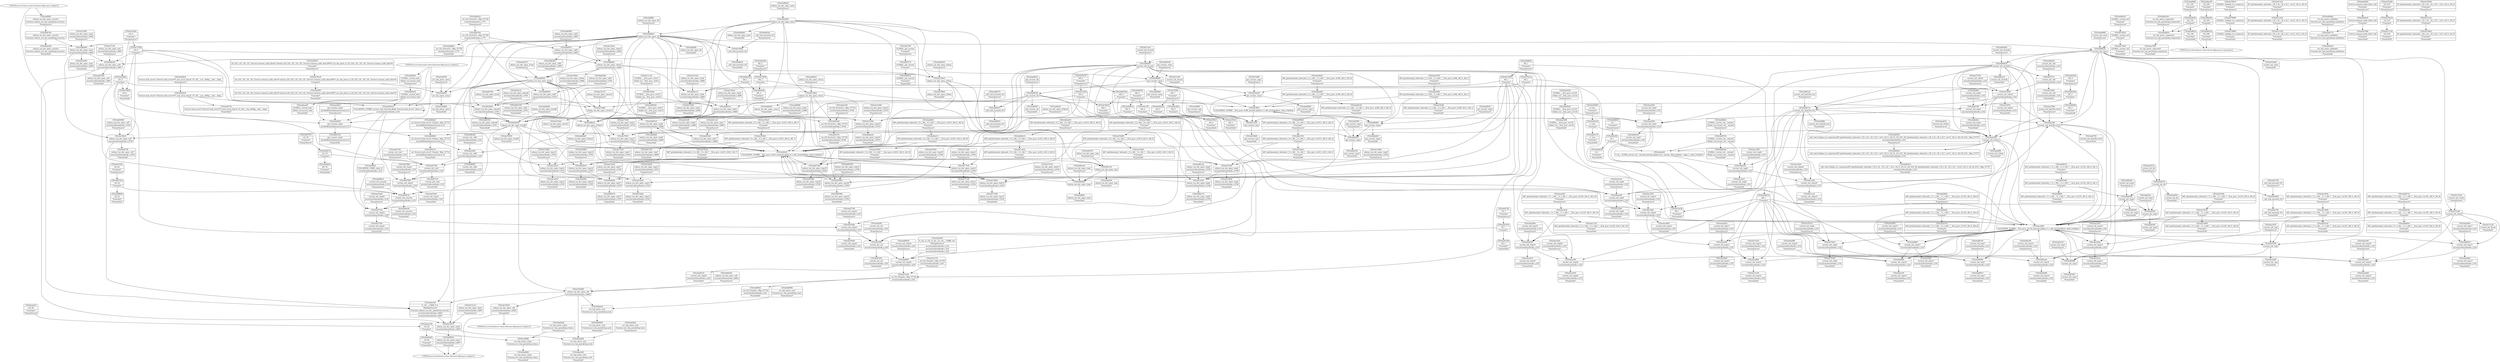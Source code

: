 digraph {
	CE0x4aa9c60 [shape=record,shape=Mrecord,label="{CE0x4aa9c60|i16_49|*Constant*|*SummSink*}"]
	CE0x4a66220 [shape=record,shape=Mrecord,label="{CE0x4a66220|selinux_tun_dev_open:_if.then|*SummSource*}"]
	CE0x4a90010 [shape=record,shape=Mrecord,label="{CE0x4a90010|i64_1|*Constant*}"]
	CE0x4abfad0 [shape=record,shape=Mrecord,label="{CE0x4abfad0|i64*_getelementptr_inbounds_(_11_x_i64_,_11_x_i64_*___llvm_gcov_ctr125,_i64_0,_i64_8)|*Constant*}"]
	CE0x4a8b990 [shape=record,shape=Mrecord,label="{CE0x4a8b990|selinux_tun_dev_open:_call2|security/selinux/hooks.c,4697|*SummSource*}"]
	CE0x542bed0 [shape=record,shape=Mrecord,label="{CE0x542bed0|avc_has_perm:_ssid|Function::avc_has_perm&Arg::ssid::}"]
	CE0x4acca00 [shape=record,shape=Mrecord,label="{CE0x4acca00|current_sid:_tmp20|security/selinux/hooks.c,218}"]
	CE0x4a7b090 [shape=record,shape=Mrecord,label="{CE0x4a7b090|selinux_tun_dev_open:_call|security/selinux/hooks.c,4694}"]
	CE0x4abdf00 [shape=record,shape=Mrecord,label="{CE0x4abdf00|current_sid:_tmp16|security/selinux/hooks.c,218}"]
	CE0x4a79e20 [shape=record,shape=Mrecord,label="{CE0x4a79e20|selinux_tun_dev_open:_tobool|security/selinux/hooks.c,4699|*SummSource*}"]
	CE0x4ac4620 [shape=record,shape=Mrecord,label="{CE0x4ac4620|current_sid:_tmp11|security/selinux/hooks.c,218|*SummSource*}"]
	CE0x4a726e0 [shape=record,shape=Mrecord,label="{CE0x4a726e0|selinux_tun_dev_open:_call|security/selinux/hooks.c,4694|*SummSink*}"]
	CE0x4aa3600 [shape=record,shape=Mrecord,label="{CE0x4aa3600|i64*_getelementptr_inbounds_(_2_x_i64_,_2_x_i64_*___llvm_gcov_ctr98,_i64_0,_i64_1)|*Constant*}"]
	CE0x4a8b1e0 [shape=record,shape=Mrecord,label="{CE0x4a8b1e0|selinux_tun_dev_open:_tmp9|security/selinux/hooks.c,4700|*SummSource*}"]
	CE0x4aac0d0 [shape=record,shape=Mrecord,label="{CE0x4aac0d0|avc_has_perm:_tsid|Function::avc_has_perm&Arg::tsid::|*SummSink*}"]
	CE0x4ac3b30 [shape=record,shape=Mrecord,label="{CE0x4ac3b30|i64*_getelementptr_inbounds_(_11_x_i64_,_11_x_i64_*___llvm_gcov_ctr125,_i64_0,_i64_0)|*Constant*|*SummSource*}"]
	CE0x4a6e6d0 [shape=record,shape=Mrecord,label="{CE0x4a6e6d0|selinux_tun_dev_open:_if.then5|*SummSink*}"]
	CE0x4a968b0 [shape=record,shape=Mrecord,label="{CE0x4a968b0|get_current:_entry|*SummSink*}"]
	CE0x4a7cc00 [shape=record,shape=Mrecord,label="{CE0x4a7cc00|current_sid:_do.end|*SummSink*}"]
	CE0x4a772d0 [shape=record,shape=Mrecord,label="{CE0x4a772d0|selinux_tun_dev_open:_tmp14|security/selinux/hooks.c,4704|*SummSource*}"]
	CE0x4a92610 [shape=record,shape=Mrecord,label="{CE0x4a92610|selinux_tun_dev_open:_tmp16|security/selinux/hooks.c,4705}"]
	CE0x4a95680 [shape=record,shape=Mrecord,label="{CE0x4a95680|selinux_tun_dev_open:_sid7|security/selinux/hooks.c,4705|*SummSource*}"]
	CE0x4aa7940 [shape=record,shape=Mrecord,label="{CE0x4aa7940|avc_has_perm:_requested|Function::avc_has_perm&Arg::requested::|*SummSink*}"]
	CE0x4a92ae0 [shape=record,shape=Mrecord,label="{CE0x4a92ae0|current_sid:_tmp14|security/selinux/hooks.c,218}"]
	CE0x4ad6c90 [shape=record,shape=Mrecord,label="{CE0x4ad6c90|current_sid:_security|security/selinux/hooks.c,218|*SummSink*}"]
	CE0x4aaf750 [shape=record,shape=Mrecord,label="{CE0x4aaf750|current_sid:_land.lhs.true2|*SummSink*}"]
	CE0x4a79690 [shape=record,shape=Mrecord,label="{CE0x4a79690|GLOBAL:_lockdep_rcu_suspicious|*Constant*}"]
	CE0x4a800b0 [shape=record,shape=Mrecord,label="{CE0x4a800b0|i64*_getelementptr_inbounds_(_9_x_i64_,_9_x_i64_*___llvm_gcov_ctr413,_i64_0,_i64_3)|*Constant*|*SummSource*}"]
	CE0x4a8ba00 [shape=record,shape=Mrecord,label="{CE0x4a8ba00|selinux_tun_dev_open:_call2|security/selinux/hooks.c,4697|*SummSink*}"]
	CE0x4aa43b0 [shape=record,shape=Mrecord,label="{CE0x4aa43b0|current_sid:_bb|*SummSink*}"]
	CE0x4a7cd90 [shape=record,shape=Mrecord,label="{CE0x4a7cd90|i64*_getelementptr_inbounds_(_11_x_i64_,_11_x_i64_*___llvm_gcov_ctr125,_i64_0,_i64_0)|*Constant*}"]
	"CONST[source:1(input),value:2(dynamic)][purpose:{object}]"
	CE0x4a6bb60 [shape=record,shape=Mrecord,label="{CE0x4a6bb60|selinux_tun_dev_open:_tmp2|security/selinux/hooks.c,4693}"]
	CE0x4a70e00 [shape=record,shape=Mrecord,label="{CE0x4a70e00|GLOBAL:___llvm_gcov_ctr413|Global_var:__llvm_gcov_ctr413}"]
	CE0x4a79250 [shape=record,shape=Mrecord,label="{CE0x4a79250|GLOBAL:_current_sid|*Constant*}"]
	CE0x4a6f7d0 [shape=record,shape=Mrecord,label="{CE0x4a6f7d0|selinux_tun_dev_open:_security|Function::selinux_tun_dev_open&Arg::security::}"]
	CE0x4ac2d90 [shape=record,shape=Mrecord,label="{CE0x4ac2d90|current_sid:_tmp|*SummSink*}"]
	CE0x4acc4a0 [shape=record,shape=Mrecord,label="{CE0x4acc4a0|i64*_getelementptr_inbounds_(_11_x_i64_,_11_x_i64_*___llvm_gcov_ctr125,_i64_0,_i64_10)|*Constant*}"]
	CE0x4a7f280 [shape=record,shape=Mrecord,label="{CE0x4a7f280|i64_5|*Constant*|*SummSource*}"]
	CE0x4a771d0 [shape=record,shape=Mrecord,label="{CE0x4a771d0|selinux_tun_dev_open:_tmp14|security/selinux/hooks.c,4704|*SummSink*}"]
	CE0x4a997e0 [shape=record,shape=Mrecord,label="{CE0x4a997e0|current_sid:_tmp7|security/selinux/hooks.c,218|*SummSource*}"]
	CE0x4a988a0 [shape=record,shape=Mrecord,label="{CE0x4a988a0|GLOBAL:_current_sid.__warned|Global_var:current_sid.__warned|*SummSource*}"]
	CE0x4ad8c50 [shape=record,shape=Mrecord,label="{CE0x4ad8c50|i64*_getelementptr_inbounds_(_2_x_i64_,_2_x_i64_*___llvm_gcov_ctr98,_i64_0,_i64_0)|*Constant*|*SummSink*}"]
	CE0x4a6fca0 [shape=record,shape=Mrecord,label="{CE0x4a6fca0|_call_void_mcount()_#3|*SummSource*}"]
	CE0x4a7da90 [shape=record,shape=Mrecord,label="{CE0x4a7da90|_call_void_mcount()_#3}"]
	CE0x4ac5de0 [shape=record,shape=Mrecord,label="{CE0x4ac5de0|current_sid:_tmp13|security/selinux/hooks.c,218}"]
	CE0x4a8ffa0 [shape=record,shape=Mrecord,label="{CE0x4a8ffa0|i64*_getelementptr_inbounds_(_11_x_i64_,_11_x_i64_*___llvm_gcov_ctr125,_i64_0,_i64_1)|*Constant*|*SummSink*}"]
	"CONST[source:0(mediator),value:2(dynamic)][purpose:{subject}]"
	CE0x4aa3500 [shape=record,shape=Mrecord,label="{CE0x4aa3500|current_sid:_tmp5|security/selinux/hooks.c,218|*SummSource*}"]
	CE0x4a7a2b0 [shape=record,shape=Mrecord,label="{CE0x4a7a2b0|selinux_tun_dev_open:_tmp12|security/selinux/hooks.c,4703|*SummSource*}"]
	CE0x4a6e030 [shape=record,shape=Mrecord,label="{CE0x4a6e030|selinux_tun_dev_open:_tmp|*SummSink*}"]
	CE0x4a73290 [shape=record,shape=Mrecord,label="{CE0x4a73290|selinux_tun_dev_open:_tmp4|security/selinux/hooks.c,4699|*SummSink*}"]
	CE0x4a7c220 [shape=record,shape=Mrecord,label="{CE0x4a7c220|i8*_getelementptr_inbounds_(_45_x_i8_,_45_x_i8_*_.str12,_i32_0,_i32_0)|*Constant*}"]
	CE0x4a70850 [shape=record,shape=Mrecord,label="{CE0x4a70850|i32_0|*Constant*|*SummSink*}"]
	CE0x4a80880 [shape=record,shape=Mrecord,label="{CE0x4a80880|avc_has_perm:_ssid|Function::avc_has_perm&Arg::ssid::|*SummSource*}"]
	CE0x4abffd0 [shape=record,shape=Mrecord,label="{CE0x4abffd0|current_sid:_tmp15|security/selinux/hooks.c,218}"]
	CE0x4a89cd0 [shape=record,shape=Mrecord,label="{CE0x4a89cd0|selinux_tun_dev_open:_call|security/selinux/hooks.c,4694|*SummSource*}"]
	CE0x4aa6630 [shape=record,shape=Mrecord,label="{CE0x4aa6630|%struct.common_audit_data*_null|*Constant*|*SummSource*}"]
	CE0x4a898f0 [shape=record,shape=Mrecord,label="{CE0x4a898f0|selinux_tun_dev_open:_tmp6|security/selinux/hooks.c,4699|*SummSource*}"]
	CE0x4a73220 [shape=record,shape=Mrecord,label="{CE0x4a73220|i64_0|*Constant*}"]
	CE0x4a8b170 [shape=record,shape=Mrecord,label="{CE0x4a8b170|selinux_tun_dev_open:_tmp9|security/selinux/hooks.c,4700|*SummSink*}"]
	CE0x4ac4db0 [shape=record,shape=Mrecord,label="{CE0x4ac4db0|current_sid:_tmp12|security/selinux/hooks.c,218}"]
	CE0x4aae610 [shape=record,shape=Mrecord,label="{CE0x4aae610|current_sid:_if.then|*SummSource*}"]
	CE0x4a7bd90 [shape=record,shape=Mrecord,label="{CE0x4a7bd90|i64*_getelementptr_inbounds_(_9_x_i64_,_9_x_i64_*___llvm_gcov_ctr413,_i64_0,_i64_0)|*Constant*}"]
	CE0x4aa4270 [shape=record,shape=Mrecord,label="{CE0x4aa4270|current_sid:_bb}"]
	CE0x4ac1ab0 [shape=record,shape=Mrecord,label="{CE0x4ac1ab0|current_sid:_tobool1|security/selinux/hooks.c,218}"]
	CE0x4abeed0 [shape=record,shape=Mrecord,label="{CE0x4abeed0|GLOBAL:_current_task|Global_var:current_task|*SummSink*}"]
	CE0x61298f0 [shape=record,shape=Mrecord,label="{CE0x61298f0|avc_has_perm:_tclass|Function::avc_has_perm&Arg::tclass::}"]
	CE0x4a812f0 [shape=record,shape=Mrecord,label="{CE0x4a812f0|selinux_tun_dev_open:_tmp5|security/selinux/hooks.c,4699|*SummSink*}"]
	CE0x4a82500 [shape=record,shape=Mrecord,label="{CE0x4a82500|i64_3|*Constant*}"]
	CE0x4a98040 [shape=record,shape=Mrecord,label="{CE0x4a98040|i32_22|*Constant*|*SummSink*}"]
	CE0x4a77f20 [shape=record,shape=Mrecord,label="{CE0x4a77f20|selinux_tun_dev_open:_tmp11|security/selinux/hooks.c,4703|*SummSink*}"]
	CE0x4a9a400 [shape=record,shape=Mrecord,label="{CE0x4a9a400|i64*_getelementptr_inbounds_(_2_x_i64_,_2_x_i64_*___llvm_gcov_ctr98,_i64_0,_i64_0)|*Constant*}"]
	CE0x4a83b30 [shape=record,shape=Mrecord,label="{CE0x4a83b30|%struct.task_struct*_(%struct.task_struct**)*_asm_movq_%gs:$_1:P_,$0_,_r,im,_dirflag_,_fpsr_,_flags_}"]
	CE0x4abec80 [shape=record,shape=Mrecord,label="{CE0x4abec80|0:_i8,_:_GCMR_current_sid.__warned_internal_global_i8_0,_section_.data.unlikely_,_align_1:_elem_0:default:}"]
	CE0x4a702d0 [shape=record,shape=Mrecord,label="{CE0x4a702d0|current_sid:_entry|*SummSink*}"]
	CE0x4a7ad50 [shape=record,shape=Mrecord,label="{CE0x4a7ad50|selinux_tun_dev_open:_tmp13|security/selinux/hooks.c,4703|*SummSink*}"]
	CE0x4a73b60 [shape=record,shape=Mrecord,label="{CE0x4a73b60|selinux_tun_dev_open:_retval.0}"]
	CE0x4a70cb0 [shape=record,shape=Mrecord,label="{CE0x4a70cb0|i32_0|*Constant*|*SummSource*}"]
	CE0x4adb470 [shape=record,shape=Mrecord,label="{CE0x4adb470|_call_void_mcount()_#3}"]
	CE0x4aa2640 [shape=record,shape=Mrecord,label="{CE0x4aa2640|current_sid:_tmp17|security/selinux/hooks.c,218|*SummSource*}"]
	CE0x5e4efc0 [shape=record,shape=Mrecord,label="{CE0x5e4efc0|avc_has_perm:_entry}"]
	CE0x4a916b0 [shape=record,shape=Mrecord,label="{CE0x4a916b0|selinux_tun_dev_open:_tmp19|security/selinux/hooks.c,4708}"]
	CE0x4a96b60 [shape=record,shape=Mrecord,label="{CE0x4a96b60|_ret_%struct.task_struct*_%tmp4,_!dbg_!27714|./arch/x86/include/asm/current.h,14}"]
	CE0x4a6f930 [shape=record,shape=Mrecord,label="{CE0x4a6f930|selinux_tun_dev_open:_tmp3|security/selinux/hooks.c,4697|*SummSink*}"]
	CE0x4aa4310 [shape=record,shape=Mrecord,label="{CE0x4aa4310|current_sid:_bb|*SummSource*}"]
	CE0x4a88250 [shape=record,shape=Mrecord,label="{CE0x4a88250|current_sid:_entry}"]
	CE0x4a897e0 [shape=record,shape=Mrecord,label="{CE0x4a897e0|selinux_tun_dev_open:_tmp6|security/selinux/hooks.c,4699}"]
	CE0x4a7ae20 [shape=record,shape=Mrecord,label="{CE0x4a7ae20|i64_1|*Constant*|*SummSink*}"]
	CE0x4a9b4d0 [shape=record,shape=Mrecord,label="{CE0x4a9b4d0|current_sid:_tmp2}"]
	CE0x4ac3d00 [shape=record,shape=Mrecord,label="{CE0x4ac3d00|COLLAPSED:_GCMRE___llvm_gcov_ctr125_internal_global_11_x_i64_zeroinitializer:_elem_0:default:}"]
	CE0x4a6d980 [shape=record,shape=Mrecord,label="{CE0x4a6d980|current_sid:_entry|*SummSource*}"]
	CE0x4ae0810 [shape=record,shape=Mrecord,label="{CE0x4ae0810|i64*_getelementptr_inbounds_(_2_x_i64_,_2_x_i64_*___llvm_gcov_ctr98,_i64_0,_i64_0)|*Constant*|*SummSource*}"]
	CE0x4acc810 [shape=record,shape=Mrecord,label="{CE0x4acc810|current_sid:_tmp19|security/selinux/hooks.c,218|*SummSink*}"]
	CE0x4a6ff60 [shape=record,shape=Mrecord,label="{CE0x4a6ff60|selinux_tun_dev_open:_bb|*SummSource*}"]
	"CONST[source:2(external),value:2(dynamic)][purpose:{subject}]"
	CE0x4a97200 [shape=record,shape=Mrecord,label="{CE0x4a97200|current_sid:_sid|security/selinux/hooks.c,220|*SummSink*}"]
	CE0x4a6f670 [shape=record,shape=Mrecord,label="{CE0x4a6f670|selinux_tun_dev_open:_call2|security/selinux/hooks.c,4697}"]
	CE0x4a649c0 [shape=record,shape=Mrecord,label="{CE0x4a649c0|GLOBAL:___llvm_gcov_ctr125|Global_var:__llvm_gcov_ctr125}"]
	CE0x4a8c040 [shape=record,shape=Mrecord,label="{CE0x4a8c040|selinux_tun_dev_open:_call3|security/selinux/hooks.c,4701|*SummSource*}"]
	CE0x4a8e920 [shape=record,shape=Mrecord,label="{CE0x4a8e920|i32_256|*Constant*}"]
	CE0x4a9d4e0 [shape=record,shape=Mrecord,label="{CE0x4a9d4e0|_call_void_lockdep_rcu_suspicious(i8*_getelementptr_inbounds_(_25_x_i8_,_25_x_i8_*_.str3,_i32_0,_i32_0),_i32_218,_i8*_getelementptr_inbounds_(_45_x_i8_,_45_x_i8_*_.str12,_i32_0,_i32_0))_#10,_!dbg_!27727|security/selinux/hooks.c,218}"]
	CE0x4ac0040 [shape=record,shape=Mrecord,label="{CE0x4ac0040|current_sid:_tmp15|security/selinux/hooks.c,218|*SummSource*}"]
	CE0x4a98150 [shape=record,shape=Mrecord,label="{CE0x4a98150|current_sid:_security|security/selinux/hooks.c,218}"]
	CE0x4ae06c0 [shape=record,shape=Mrecord,label="{CE0x4ae06c0|get_current:_tmp4|./arch/x86/include/asm/current.h,14|*SummSource*}"]
	CE0x4aa3700 [shape=record,shape=Mrecord,label="{CE0x4aa3700|i64*_getelementptr_inbounds_(_2_x_i64_,_2_x_i64_*___llvm_gcov_ctr98,_i64_0,_i64_1)|*Constant*|*SummSource*}"]
	CE0x4a64330 [shape=record,shape=Mrecord,label="{CE0x4a64330|selinux_tun_dev_open:_tobool4|security/selinux/hooks.c,4703|*SummSink*}"]
	CE0x4a9d230 [shape=record,shape=Mrecord,label="{CE0x4a9d230|i8_1|*Constant*|*SummSink*}"]
	CE0x4a70e70 [shape=record,shape=Mrecord,label="{CE0x4a70e70|i64_0|*Constant*|*SummSource*}"]
	CE0x4a9d7e0 [shape=record,shape=Mrecord,label="{CE0x4a9d7e0|current_sid:_land.lhs.true|*SummSource*}"]
	CE0x4a9b540 [shape=record,shape=Mrecord,label="{CE0x4a9b540|current_sid:_tmp2|*SummSource*}"]
	CE0x4accba0 [shape=record,shape=Mrecord,label="{CE0x4accba0|current_sid:_tmp20|security/selinux/hooks.c,218|*SummSource*}"]
	CE0x4a96c70 [shape=record,shape=Mrecord,label="{CE0x4a96c70|_ret_%struct.task_struct*_%tmp4,_!dbg_!27714|./arch/x86/include/asm/current.h,14|*SummSink*}"]
	CE0x4a8dfb0 [shape=record,shape=Mrecord,label="{CE0x4a8dfb0|get_current:_tmp|*SummSource*}"]
	CE0x4a7d650 [shape=record,shape=Mrecord,label="{CE0x4a7d650|i64*_getelementptr_inbounds_(_9_x_i64_,_9_x_i64_*___llvm_gcov_ctr413,_i64_0,_i64_8)|*Constant*|*SummSink*}"]
	CE0x4a7b230 [shape=record,shape=Mrecord,label="{CE0x4a7b230|get_current:_tmp1}"]
	CE0x4a645a0 [shape=record,shape=Mrecord,label="{CE0x4a645a0|i64_4|*Constant*|*SummSource*}"]
	"CONST[source:0(mediator),value:0(static)][purpose:{operation}]"
	CE0x4a97990 [shape=record,shape=Mrecord,label="{CE0x4a97990|current_sid:_tmp21|security/selinux/hooks.c,218|*SummSource*}"]
	CE0x4a96ac0 [shape=record,shape=Mrecord,label="{CE0x4a96ac0|_ret_%struct.task_struct*_%tmp4,_!dbg_!27714|./arch/x86/include/asm/current.h,14|*SummSource*}"]
	CE0x4a97070 [shape=record,shape=Mrecord,label="{CE0x4a97070|i32_78|*Constant*|*SummSource*}"]
	CE0x4a6c000 [shape=record,shape=Mrecord,label="{CE0x4a6c000|selinux_tun_dev_open:_entry}"]
	CE0x4a73de0 [shape=record,shape=Mrecord,label="{CE0x4a73de0|selinux_tun_dev_open:_retval.0|*SummSink*}"]
	CE0x4a74090 [shape=record,shape=Mrecord,label="{CE0x4a74090|i64*_getelementptr_inbounds_(_11_x_i64_,_11_x_i64_*___llvm_gcov_ctr125,_i64_0,_i64_6)|*Constant*|*SummSink*}"]
	CE0x4a7be90 [shape=record,shape=Mrecord,label="{CE0x4a7be90|i32_218|*Constant*|*SummSource*}"]
	CE0x4a97370 [shape=record,shape=Mrecord,label="{CE0x4a97370|current_sid:_cred|security/selinux/hooks.c,218|*SummSink*}"]
	CE0x4a647b0 [shape=record,shape=Mrecord,label="{CE0x4a647b0|i64_0|*Constant*}"]
	CE0x4a8d710 [shape=record,shape=Mrecord,label="{CE0x4a8d710|i64*_getelementptr_inbounds_(_11_x_i64_,_11_x_i64_*___llvm_gcov_ctr125,_i64_0,_i64_9)|*Constant*|*SummSource*}"]
	CE0x4a9a0f0 [shape=record,shape=Mrecord,label="{CE0x4a9a0f0|current_sid:_sid|security/selinux/hooks.c,220|*SummSource*}"]
	CE0x4a96e70 [shape=record,shape=Mrecord,label="{CE0x4a96e70|i32_78|*Constant*}"]
	CE0x4a77450 [shape=record,shape=Mrecord,label="{CE0x4a77450|selinux_tun_dev_open:_tmp15|security/selinux/hooks.c,4704|*SummSink*}"]
	CE0x4aae680 [shape=record,shape=Mrecord,label="{CE0x4aae680|current_sid:_if.then|*SummSink*}"]
	CE0x4a93170 [shape=record,shape=Mrecord,label="{CE0x4a93170|i1_true|*Constant*|*SummSink*}"]
	CE0x4a967d0 [shape=record,shape=Mrecord,label="{CE0x4a967d0|get_current:_entry|*SummSource*}"]
	CE0x4a7e3b0 [shape=record,shape=Mrecord,label="{CE0x4a7e3b0|selinux_tun_dev_open:_tmp10|security/selinux/hooks.c,4703}"]
	CE0x4ad72d0 [shape=record,shape=Mrecord,label="{CE0x4ad72d0|current_sid:_tmp22|security/selinux/hooks.c,218|*SummSource*}"]
	CE0x4ad9120 [shape=record,shape=Mrecord,label="{CE0x4ad9120|current_sid:_tmp24|security/selinux/hooks.c,220|*SummSink*}"]
	CE0x4a882c0 [shape=record,shape=Mrecord,label="{CE0x4a882c0|GLOBAL:_current_sid|*Constant*|*SummSource*}"]
	CE0x4a957f0 [shape=record,shape=Mrecord,label="{CE0x4a957f0|selinux_tun_dev_open:_sid7|security/selinux/hooks.c,4705|*SummSink*}"]
	CE0x4a976e0 [shape=record,shape=Mrecord,label="{CE0x4a976e0|COLLAPSED:_GCMRE_current_task_external_global_%struct.task_struct*:_elem_0::|security/selinux/hooks.c,218}"]
	CE0x4aad3e0 [shape=record,shape=Mrecord,label="{CE0x4aad3e0|avc_has_perm:_tsid|Function::avc_has_perm&Arg::tsid::|*SummSource*}"]
	CE0x4a7a770 [shape=record,shape=Mrecord,label="{CE0x4a7a770|_ret_i32_%tmp24,_!dbg_!27742|security/selinux/hooks.c,220|*SummSource*}"]
	CE0x4ad6fe0 [shape=record,shape=Mrecord,label="{CE0x4ad6fe0|COLLAPSED:_CMRE:_elem_0::|security/selinux/hooks.c,218}"]
	CE0x4a8e230 [shape=record,shape=Mrecord,label="{CE0x4a8e230|i64_2|*Constant*}"]
	CE0x4aa2ae0 [shape=record,shape=Mrecord,label="{CE0x4aa2ae0|current_sid:_tmp18|security/selinux/hooks.c,218}"]
	CE0x4a71e30 [shape=record,shape=Mrecord,label="{CE0x4a71e30|current_sid:_tmp12|security/selinux/hooks.c,218|*SummSink*}"]
	CE0x4a9da00 [shape=record,shape=Mrecord,label="{CE0x4a9da00|current_sid:_do.end}"]
	CE0x4abf3d0 [shape=record,shape=Mrecord,label="{CE0x4abf3d0|current_sid:_tmp3|*SummSink*}"]
	CE0x4a6e190 [shape=record,shape=Mrecord,label="{CE0x4a6e190|avc_has_perm:_requested|Function::avc_has_perm&Arg::requested::|*SummSource*}"]
	CE0x4aa6770 [shape=record,shape=Mrecord,label="{CE0x4aa6770|avc_has_perm:_auditdata|Function::avc_has_perm&Arg::auditdata::}"]
	CE0x4a722d0 [shape=record,shape=Mrecord,label="{CE0x4a722d0|i64*_getelementptr_inbounds_(_11_x_i64_,_11_x_i64_*___llvm_gcov_ctr125,_i64_0,_i64_6)|*Constant*|*SummSource*}"]
	CE0x4a8ee10 [shape=record,shape=Mrecord,label="{CE0x4a8ee10|i64*_getelementptr_inbounds_(_9_x_i64_,_9_x_i64_*___llvm_gcov_ctr413,_i64_0,_i64_8)|*Constant*}"]
	CE0x4a80920 [shape=record,shape=Mrecord,label="{CE0x4a80920|avc_has_perm:_ssid|Function::avc_has_perm&Arg::ssid::|*SummSink*}"]
	CE0x4a64d40 [shape=record,shape=Mrecord,label="{CE0x4a64d40|current_sid:_do.body|*SummSource*}"]
	CE0x4a875b0 [shape=record,shape=Mrecord,label="{CE0x4a875b0|selinux_tun_dev_open:_tmp18|security/selinux/hooks.c,4708}"]
	CE0x4ad9030 [shape=record,shape=Mrecord,label="{CE0x4ad9030|current_sid:_tmp24|security/selinux/hooks.c,220|*SummSource*}"]
	CE0x4a98720 [shape=record,shape=Mrecord,label="{CE0x4a98720|GLOBAL:_current_sid.__warned|Global_var:current_sid.__warned}"]
	CE0x4a8d8a0 [shape=record,shape=Mrecord,label="{CE0x4a8d8a0|i64*_getelementptr_inbounds_(_11_x_i64_,_11_x_i64_*___llvm_gcov_ctr125,_i64_0,_i64_9)|*Constant*|*SummSink*}"]
	CE0x4a7d6c0 [shape=record,shape=Mrecord,label="{CE0x4a7d6c0|selinux_tun_dev_open:_sid7|security/selinux/hooks.c,4705}"]
	CE0x4a87690 [shape=record,shape=Mrecord,label="{CE0x4a87690|selinux_tun_dev_open:_tmp18|security/selinux/hooks.c,4708|*SummSink*}"]
	CE0x4a8e360 [shape=record,shape=Mrecord,label="{CE0x4a8e360|i64_2|*Constant*|*SummSource*}"]
	CE0x4a657d0 [shape=record,shape=Mrecord,label="{CE0x4a657d0|selinux_tun_dev_open:_if.end|*SummSink*}"]
	CE0x4aa3000 [shape=record,shape=Mrecord,label="{CE0x4aa3000|current_sid:_tmp19|security/selinux/hooks.c,218}"]
	CE0x4abc920 [shape=record,shape=Mrecord,label="{CE0x4abc920|i64_5|*Constant*}"]
	CE0x5e4f0f0 [shape=record,shape=Mrecord,label="{CE0x5e4f0f0|i32_(i32,_i32,_i16,_i32,_%struct.common_audit_data*)*_bitcast_(i32_(i32,_i32,_i16,_i32,_%struct.common_audit_data.495*)*_avc_has_perm_to_i32_(i32,_i32,_i16,_i32,_%struct.common_audit_data*)*)|*Constant*|*SummSink*}"]
	CE0x4aa3440 [shape=record,shape=Mrecord,label="{CE0x4aa3440|current_sid:_tmp5|security/selinux/hooks.c,218}"]
	CE0x4abf820 [shape=record,shape=Mrecord,label="{CE0x4abf820|GLOBAL:_current_task|Global_var:current_task|*SummSource*}"]
	CE0x4a826f0 [shape=record,shape=Mrecord,label="{CE0x4a826f0|i64_3|*Constant*|*SummSink*}"]
	CE0x4a6feb0 [shape=record,shape=Mrecord,label="{CE0x4a6feb0|COLLAPSED:_GCMRE___llvm_gcov_ctr413_internal_global_9_x_i64_zeroinitializer:_elem_0:default:}"]
	CE0x4abca90 [shape=record,shape=Mrecord,label="{CE0x4abca90|current_sid:_tmp9|security/selinux/hooks.c,218}"]
	CE0x4abf730 [shape=record,shape=Mrecord,label="{CE0x4abf730|%struct.task_struct*_(%struct.task_struct**)*_asm_movq_%gs:$_1:P_,$0_,_r,im,_dirflag_,_fpsr_,_flags_|*SummSink*}"]
	CE0x4a731b0 [shape=record,shape=Mrecord,label="{CE0x4a731b0|selinux_tun_dev_open:_tmp4|security/selinux/hooks.c,4699|*SummSource*}"]
	CE0x5f81c20 [shape=record,shape=Mrecord,label="{CE0x5f81c20|selinux_tun_dev_open:_tmp}"]
	CE0x4aa9d60 [shape=record,shape=Mrecord,label="{CE0x4aa9d60|avc_has_perm:_tclass|Function::avc_has_perm&Arg::tclass::|*SummSink*}"]
	CE0x4a64ec0 [shape=record,shape=Mrecord,label="{CE0x4a64ec0|current_sid:_do.body|*SummSink*}"]
	CE0x4ad9410 [shape=record,shape=Mrecord,label="{CE0x4ad9410|get_current:_bb|*SummSource*}"]
	CE0x4a8de90 [shape=record,shape=Mrecord,label="{CE0x4a8de90|get_current:_tmp2|*SummSink*}"]
	CE0x4acc6f0 [shape=record,shape=Mrecord,label="{CE0x4acc6f0|i64*_getelementptr_inbounds_(_11_x_i64_,_11_x_i64_*___llvm_gcov_ctr125,_i64_0,_i64_10)|*Constant*|*SummSource*}"]
	CE0x4a88a10 [shape=record,shape=Mrecord,label="{CE0x4a88a10|selinux_tun_dev_open:_if.then5}"]
	CE0x4a7a8f0 [shape=record,shape=Mrecord,label="{CE0x4a7a8f0|get_current:_tmp1|*SummSource*}"]
	CE0x4a9a930 [shape=record,shape=Mrecord,label="{CE0x4a9a930|get_current:_tmp4|./arch/x86/include/asm/current.h,14}"]
	CE0x4a83a50 [shape=record,shape=Mrecord,label="{CE0x4a83a50|GLOBAL:_current_task|Global_var:current_task}"]
	CE0x4aac230 [shape=record,shape=Mrecord,label="{CE0x4aac230|i16_49|*Constant*}"]
	CE0x4a97d10 [shape=record,shape=Mrecord,label="{CE0x4a97d10|i32_22|*Constant*}"]
	CE0x4a87620 [shape=record,shape=Mrecord,label="{CE0x4a87620|selinux_tun_dev_open:_tmp18|security/selinux/hooks.c,4708|*SummSource*}"]
	CE0x4a9a5f0 [shape=record,shape=Mrecord,label="{CE0x4a9a5f0|0:_i32,_4:_i32,_8:_i32,_12:_i32,_:_CMRE_4,8_|*MultipleSource*|security/selinux/hooks.c,218|security/selinux/hooks.c,218|security/selinux/hooks.c,220}"]
	CE0x4a6fa90 [shape=record,shape=Mrecord,label="{CE0x4a6fa90|selinux_tun_dev_open:_bb|*SummSink*}"]
	CE0x4a926f0 [shape=record,shape=Mrecord,label="{CE0x4a926f0|selinux_tun_dev_open:_tmp16|security/selinux/hooks.c,4705|*SummSink*}"]
	CE0x4a74700 [shape=record,shape=Mrecord,label="{CE0x4a74700|selinux_tun_dev_open:_tmp15|security/selinux/hooks.c,4704|*SummSource*}"]
	CE0x4ac33b0 [shape=record,shape=Mrecord,label="{CE0x4ac33b0|current_sid:_tmp10|security/selinux/hooks.c,218}"]
	CE0x4a6e450 [shape=record,shape=Mrecord,label="{CE0x4a6e450|selinux_tun_dev_open:_security|Function::selinux_tun_dev_open&Arg::security::|*SummSink*}"]
	CE0x4a9dd00 [shape=record,shape=Mrecord,label="{CE0x4a9dd00|get_current:_tmp1|*SummSink*}"]
	CE0x4a90c40 [shape=record,shape=Mrecord,label="{CE0x4a90c40|current_sid:_tmp5|security/selinux/hooks.c,218|*SummSink*}"]
	CE0x4a74210 [shape=record,shape=Mrecord,label="{CE0x4a74210|current_sid:_tmp6|security/selinux/hooks.c,218|*SummSource*}"]
	CE0x4aad290 [shape=record,shape=Mrecord,label="{CE0x4aad290|avc_has_perm:_tsid|Function::avc_has_perm&Arg::tsid::}"]
	CE0x4a9ad50 [shape=record,shape=Mrecord,label="{CE0x4a9ad50|i64*_getelementptr_inbounds_(_9_x_i64_,_9_x_i64_*___llvm_gcov_ctr413,_i64_0,_i64_6)|*Constant*|*SummSource*}"]
	CE0x4a7e1e0 [shape=record,shape=Mrecord,label="{CE0x4a7e1e0|i8*_getelementptr_inbounds_(_25_x_i8_,_25_x_i8_*_.str3,_i32_0,_i32_0)|*Constant*}"]
	CE0x4a8ddb0 [shape=record,shape=Mrecord,label="{CE0x4a8ddb0|get_current:_tmp2}"]
	CE0x4a71d10 [shape=record,shape=Mrecord,label="{CE0x4a71d10|current_sid:_tmp12|security/selinux/hooks.c,218|*SummSource*}"]
	CE0x4ac5e50 [shape=record,shape=Mrecord,label="{CE0x4ac5e50|current_sid:_tmp13|security/selinux/hooks.c,218|*SummSource*}"]
	CE0x4aaaf10 [shape=record,shape=Mrecord,label="{CE0x4aaaf10|i16_49|*Constant*|*SummSource*}"]
	CE0x4a89a60 [shape=record,shape=Mrecord,label="{CE0x4a89a60|selinux_tun_dev_open:_tmp6|security/selinux/hooks.c,4699|*SummSink*}"]
	CE0x4a75b40 [shape=record,shape=Mrecord,label="{CE0x4a75b40|i64*_getelementptr_inbounds_(_9_x_i64_,_9_x_i64_*___llvm_gcov_ctr413,_i64_0,_i64_0)|*Constant*|*SummSink*}"]
	CE0x4a9dc20 [shape=record,shape=Mrecord,label="{CE0x4a9dc20|_ret_i32_%retval.0,_!dbg_!27728|security/selinux/avc.c,775|*SummSource*}"]
	CE0x4ac5ec0 [shape=record,shape=Mrecord,label="{CE0x4ac5ec0|current_sid:_tmp13|security/selinux/hooks.c,218|*SummSink*}"]
	CE0x4a9b5b0 [shape=record,shape=Mrecord,label="{CE0x4a9b5b0|current_sid:_tmp2|*SummSink*}"]
	CE0x4a6f040 [shape=record,shape=Mrecord,label="{CE0x4a6f040|selinux_tun_dev_open:_if.end}"]
	CE0x4a7c150 [shape=record,shape=Mrecord,label="{CE0x4a7c150|i32_218|*Constant*|*SummSink*}"]
	CE0x4a97190 [shape=record,shape=Mrecord,label="{CE0x4a97190|current_sid:_cred|security/selinux/hooks.c,218}"]
	CE0x4a85070 [shape=record,shape=Mrecord,label="{CE0x4a85070|selinux_tun_dev_open:_tmp17|security/selinux/hooks.c,4705|*SummSink*}"]
	CE0x4a91b30 [shape=record,shape=Mrecord,label="{CE0x4a91b30|i64*_getelementptr_inbounds_(_11_x_i64_,_11_x_i64_*___llvm_gcov_ctr125,_i64_0,_i64_0)|*Constant*|*SummSink*}"]
	CE0x4a98210 [shape=record,shape=Mrecord,label="{CE0x4a98210|current_sid:_security|security/selinux/hooks.c,218|*SummSource*}"]
	CE0x4a828a0 [shape=record,shape=Mrecord,label="{CE0x4a828a0|current_sid:_tmp4|security/selinux/hooks.c,218|*SummSink*}"]
	"CONST[source:0(mediator),value:2(dynamic)][purpose:{object}]"
	CE0x4adb570 [shape=record,shape=Mrecord,label="{CE0x4adb570|_call_void_mcount()_#3|*SummSource*}"]
	CE0x4a9dbb0 [shape=record,shape=Mrecord,label="{CE0x4a9dbb0|_ret_i32_%retval.0,_!dbg_!27728|security/selinux/avc.c,775|*SummSink*}"]
	CE0x4a784c0 [shape=record,shape=Mrecord,label="{CE0x4a784c0|i64*_getelementptr_inbounds_(_9_x_i64_,_9_x_i64_*___llvm_gcov_ctr413,_i64_0,_i64_7)|*Constant*|*SummSource*}"]
	CE0x4a77b90 [shape=record,shape=Mrecord,label="{CE0x4a77b90|i32_0|*Constant*}"]
	CE0x4a7e420 [shape=record,shape=Mrecord,label="{CE0x4a7e420|i64*_getelementptr_inbounds_(_9_x_i64_,_9_x_i64_*___llvm_gcov_ctr413,_i64_0,_i64_6)|*Constant*|*SummSink*}"]
	CE0x4a9db40 [shape=record,shape=Mrecord,label="{CE0x4a9db40|avc_has_perm:_auditdata|Function::avc_has_perm&Arg::auditdata::|*SummSource*}"]
	CE0x4abe3b0 [shape=record,shape=Mrecord,label="{CE0x4abe3b0|current_sid:_land.lhs.true2}"]
	CE0x4acc7a0 [shape=record,shape=Mrecord,label="{CE0x4acc7a0|i64*_getelementptr_inbounds_(_11_x_i64_,_11_x_i64_*___llvm_gcov_ctr125,_i64_0,_i64_10)|*Constant*|*SummSink*}"]
	CE0x4abea30 [shape=record,shape=Mrecord,label="{CE0x4abea30|current_sid:_tmp8|security/selinux/hooks.c,218}"]
	CE0x4a71c20 [shape=record,shape=Mrecord,label="{CE0x4a71c20|current_sid:_if.end|*SummSink*}"]
	CE0x4a75e80 [shape=record,shape=Mrecord,label="{CE0x4a75e80|current_sid:_call|security/selinux/hooks.c,218|*SummSink*}"]
	CE0x4a6c070 [shape=record,shape=Mrecord,label="{CE0x4a6c070|selinux_tun_dev_open:_tmp|*SummSource*}"]
	CE0x4a74340 [shape=record,shape=Mrecord,label="{CE0x4a74340|current_sid:_tmp6|security/selinux/hooks.c,218|*SummSink*}"]
	CE0x4ad7950 [shape=record,shape=Mrecord,label="{CE0x4ad7950|current_sid:_tmp23|security/selinux/hooks.c,218|*SummSink*}"]
	CE0x4ac1410 [shape=record,shape=Mrecord,label="{CE0x4ac1410|current_sid:_tmp8|security/selinux/hooks.c,218|*SummSink*}"]
	CE0x4a911e0 [shape=record,shape=Mrecord,label="{CE0x4a911e0|selinux_tun_dev_open:_tmp7|security/selinux/hooks.c,4699|*SummSource*}"]
	CE0x4a99660 [shape=record,shape=Mrecord,label="{CE0x4a99660|current_sid:_tmp7|security/selinux/hooks.c,218}"]
	CE0x4ac1290 [shape=record,shape=Mrecord,label="{CE0x4ac1290|current_sid:_tmp8|security/selinux/hooks.c,218|*SummSource*}"]
	CE0x4ad94f0 [shape=record,shape=Mrecord,label="{CE0x4ad94f0|get_current:_bb|*SummSink*}"]
	CE0x4a64b50 [shape=record,shape=Mrecord,label="{CE0x4a64b50|current_sid:_do.body}"]
	CE0x4aa3b00 [shape=record,shape=Mrecord,label="{CE0x4aa3b00|i32_0|*Constant*}"]
	CE0x4a8de20 [shape=record,shape=Mrecord,label="{CE0x4a8de20|get_current:_tmp2|*SummSource*}"]
	CE0x4a7aad0 [shape=record,shape=Mrecord,label="{CE0x4a7aad0|selinux_tun_dev_open:_tmp13|security/selinux/hooks.c,4703}"]
	CE0x4a86fd0 [shape=record,shape=Mrecord,label="{CE0x4a86fd0|current_sid:_call4|security/selinux/hooks.c,218|*SummSink*}"]
	CE0x4abf2c0 [shape=record,shape=Mrecord,label="{CE0x4abf2c0|current_sid:_tmp3|*SummSource*}"]
	CE0x4ac3c90 [shape=record,shape=Mrecord,label="{CE0x4ac3c90|current_sid:_tmp}"]
	CE0x4a9be40 [shape=record,shape=Mrecord,label="{CE0x4a9be40|GLOBAL:_current_sid.__warned|Global_var:current_sid.__warned|*SummSink*}"]
	CE0x4ace020 [shape=record,shape=Mrecord,label="{CE0x4ace020|current_sid:_tmp20|security/selinux/hooks.c,218|*SummSink*}"]
	CE0x4a7abe0 [shape=record,shape=Mrecord,label="{CE0x4a7abe0|selinux_tun_dev_open:_tmp13|security/selinux/hooks.c,4703|*SummSource*}"]
	CE0x4a70950 [shape=record,shape=Mrecord,label="{CE0x4a70950|selinux_tun_dev_open:_if.end6|*SummSink*}"]
	CE0x4a8b450 [shape=record,shape=Mrecord,label="{CE0x4a8b450|selinux_tun_dev_open:_call3|security/selinux/hooks.c,4701}"]
	CE0x4a91e00 [shape=record,shape=Mrecord,label="{CE0x4a91e00|_ret_i32_%retval.0,_!dbg_!27734|security/selinux/hooks.c,4708|*SummSource*}"]
	CE0x4ac44f0 [shape=record,shape=Mrecord,label="{CE0x4ac44f0|current_sid:_tmp11|security/selinux/hooks.c,218}"]
	CE0x4a7aee0 [shape=record,shape=Mrecord,label="{CE0x4a7aee0|_ret_i32_%tmp24,_!dbg_!27742|security/selinux/hooks.c,220}"]
	CE0x4aa9dd0 [shape=record,shape=Mrecord,label="{CE0x4aa9dd0|i32_128|*Constant*|*SummSource*}"]
	CE0x4ad7780 [shape=record,shape=Mrecord,label="{CE0x4ad7780|current_sid:_tmp23|security/selinux/hooks.c,218|*SummSource*}"]
	CE0x4aa2c60 [shape=record,shape=Mrecord,label="{CE0x4aa2c60|current_sid:_tmp18|security/selinux/hooks.c,218|*SummSource*}"]
	CE0x4a7baf0 [shape=record,shape=Mrecord,label="{CE0x4a7baf0|i64*_getelementptr_inbounds_(_2_x_i64_,_2_x_i64_*___llvm_gcov_ctr98,_i64_0,_i64_1)|*Constant*|*SummSink*}"]
	CE0x4ac6150 [shape=record,shape=Mrecord,label="{CE0x4ac6150|i64*_getelementptr_inbounds_(_11_x_i64_,_11_x_i64_*___llvm_gcov_ctr125,_i64_0,_i64_8)|*Constant*|*SummSink*}"]
	CE0x4a78340 [shape=record,shape=Mrecord,label="{CE0x4a78340|i64*_getelementptr_inbounds_(_9_x_i64_,_9_x_i64_*___llvm_gcov_ctr413,_i64_0,_i64_7)|*Constant*|*SummSink*}"]
	CE0x4a7a1a0 [shape=record,shape=Mrecord,label="{CE0x4a7a1a0|selinux_tun_dev_open:_tmp12|security/selinux/hooks.c,4703}"]
	CE0x4abfb90 [shape=record,shape=Mrecord,label="{CE0x4abfb90|i64*_getelementptr_inbounds_(_11_x_i64_,_11_x_i64_*___llvm_gcov_ctr125,_i64_0,_i64_8)|*Constant*|*SummSource*}"]
	CE0x4a79810 [shape=record,shape=Mrecord,label="{CE0x4a79810|GLOBAL:_lockdep_rcu_suspicious|*Constant*|*SummSource*}"]
	CE0x4a91ba0 [shape=record,shape=Mrecord,label="{CE0x4a91ba0|_ret_i32_%retval.0,_!dbg_!27734|security/selinux/hooks.c,4708}"]
	CE0x4ad7600 [shape=record,shape=Mrecord,label="{CE0x4ad7600|current_sid:_tmp23|security/selinux/hooks.c,218}"]
	CE0x4a91f70 [shape=record,shape=Mrecord,label="{CE0x4a91f70|_ret_i32_%retval.0,_!dbg_!27734|security/selinux/hooks.c,4708|*SummSink*}"]
	CE0x4ac3d70 [shape=record,shape=Mrecord,label="{CE0x4ac3d70|current_sid:_tmp|*SummSource*}"]
	CE0x4a72cc0 [shape=record,shape=Mrecord,label="{CE0x4a72cc0|selinux_tun_dev_open:_tmp3|security/selinux/hooks.c,4697|*SummSource*}"]
	CE0x4a97a80 [shape=record,shape=Mrecord,label="{CE0x4a97a80|current_sid:_tmp21|security/selinux/hooks.c,218|*SummSink*}"]
	CE0x4abe1f0 [shape=record,shape=Mrecord,label="{CE0x4abe1f0|current_sid:_tmp16|security/selinux/hooks.c,218|*SummSink*}"]
	CE0x4a7a670 [shape=record,shape=Mrecord,label="{CE0x4a7a670|selinux_tun_dev_open:_tmp3|security/selinux/hooks.c,4697}"]
	CE0x4a758c0 [shape=record,shape=Mrecord,label="{CE0x4a758c0|current_sid:_tmp6|security/selinux/hooks.c,218}"]
	CE0x4ad7ff0 [shape=record,shape=Mrecord,label="{CE0x4ad7ff0|current_sid:_sid|security/selinux/hooks.c,220}"]
	CE0x4a7f340 [shape=record,shape=Mrecord,label="{CE0x4a7f340|selinux_tun_dev_open:_tmp11|security/selinux/hooks.c,4703}"]
	CE0x4abc7f0 [shape=record,shape=Mrecord,label="{CE0x4abc7f0|i64_4|*Constant*}"]
	CE0x4a8fa90 [shape=record,shape=Mrecord,label="{CE0x4a8fa90|selinux_tun_dev_open:_tobool|security/selinux/hooks.c,4699}"]
	CE0x4a65540 [shape=record,shape=Mrecord,label="{CE0x4a65540|selinux_tun_dev_open:_if.end6}"]
	CE0x4a6f9e0 [shape=record,shape=Mrecord,label="{CE0x4a6f9e0|_ret_i32_%tmp24,_!dbg_!27742|security/selinux/hooks.c,220|*SummSink*}"]
	CE0x4a783b0 [shape=record,shape=Mrecord,label="{CE0x4a783b0|i64*_getelementptr_inbounds_(_9_x_i64_,_9_x_i64_*___llvm_gcov_ctr413,_i64_0,_i64_7)|*Constant*}"]
	CE0x4a6bd90 [shape=record,shape=Mrecord,label="{CE0x4a6bd90|selinux_tun_dev_open:_if.end6|*SummSource*}"]
	CE0x4a9c7f0 [shape=record,shape=Mrecord,label="{CE0x4a9c7f0|_call_void_mcount()_#3|*SummSink*}"]
	CE0x4a75f70 [shape=record,shape=Mrecord,label="{CE0x4a75f70|current_sid:_tobool|security/selinux/hooks.c,218|*SummSink*}"]
	CE0x4a77cf0 [shape=record,shape=Mrecord,label="{CE0x4a77cf0|selinux_tun_dev_open:_sid1|security/selinux/hooks.c,4697|*SummSource*}"]
	CE0x4aa78d0 [shape=record,shape=Mrecord,label="{CE0x4aa78d0|%struct.common_audit_data*_null|*Constant*|*SummSink*}"]
	CE0x4a765e0 [shape=record,shape=Mrecord,label="{CE0x4a765e0|selinux_tun_dev_open:_tmp5|security/selinux/hooks.c,4699|*SummSource*}"]
	CE0x4ac1ce0 [shape=record,shape=Mrecord,label="{CE0x4ac1ce0|current_sid:_tobool1|security/selinux/hooks.c,218|*SummSink*}"]
	CE0x4a821b0 [shape=record,shape=Mrecord,label="{CE0x4a821b0|get_current:_tmp3|*SummSink*}"]
	CE0x4a9d550 [shape=record,shape=Mrecord,label="{CE0x4a9d550|_call_void_lockdep_rcu_suspicious(i8*_getelementptr_inbounds_(_25_x_i8_,_25_x_i8_*_.str3,_i32_0,_i32_0),_i32_218,_i8*_getelementptr_inbounds_(_45_x_i8_,_45_x_i8_*_.str12,_i32_0,_i32_0))_#10,_!dbg_!27727|security/selinux/hooks.c,218|*SummSource*}"]
	CE0x4abe080 [shape=record,shape=Mrecord,label="{CE0x4abe080|current_sid:_tmp16|security/selinux/hooks.c,218|*SummSource*}"]
	CE0x4abf250 [shape=record,shape=Mrecord,label="{CE0x4abf250|current_sid:_tmp3}"]
	CE0x4a8aee0 [shape=record,shape=Mrecord,label="{CE0x4a8aee0|selinux_tun_dev_open:_tmp10|security/selinux/hooks.c,4703|*SummSink*}"]
	CE0x4a6d820 [shape=record,shape=Mrecord,label="{CE0x4a6d820|_call_void_mcount()_#3|*SummSink*}"]
	CE0x5e4f160 [shape=record,shape=Mrecord,label="{CE0x5e4f160|avc_has_perm:_entry|*SummSource*}"]
	CE0x4a8ea30 [shape=record,shape=Mrecord,label="{CE0x4a8ea30|i32_256|*Constant*|*SummSource*}"]
	CE0x4a79590 [shape=record,shape=Mrecord,label="{CE0x4a79590|i8*_getelementptr_inbounds_(_25_x_i8_,_25_x_i8_*_.str3,_i32_0,_i32_0)|*Constant*|*SummSource*}"]
	CE0x4a6db90 [shape=record,shape=Mrecord,label="{CE0x4a6db90|selinux_tun_dev_open:_entry|*SummSink*}"]
	CE0x4a87270 [shape=record,shape=Mrecord,label="{CE0x4a87270|GLOBAL:_get_current|*Constant*}"]
	CE0x4ac3660 [shape=record,shape=Mrecord,label="{CE0x4ac3660|current_sid:_tmp10|security/selinux/hooks.c,218|*SummSink*}"]
	CE0x4a764a0 [shape=record,shape=Mrecord,label="{CE0x4a764a0|i64*_getelementptr_inbounds_(_9_x_i64_,_9_x_i64_*___llvm_gcov_ctr413,_i64_0,_i64_3)|*Constant*|*SummSink*}"]
	CE0x4aae540 [shape=record,shape=Mrecord,label="{CE0x4aae540|current_sid:_if.then}"]
	CE0x4ad73d0 [shape=record,shape=Mrecord,label="{CE0x4ad73d0|current_sid:_tmp22|security/selinux/hooks.c,218|*SummSink*}"]
	CE0x4a77b20 [shape=record,shape=Mrecord,label="{CE0x4a77b20|GLOBAL:_current_sid|*Constant*|*SummSink*}"]
	CE0x4ac4be0 [shape=record,shape=Mrecord,label="{CE0x4ac4be0|current_sid:_tmp11|security/selinux/hooks.c,218|*SummSink*}"]
	CE0x4a7d3a0 [shape=record,shape=Mrecord,label="{CE0x4a7d3a0|selinux_tun_dev_open:_tmp17|security/selinux/hooks.c,4705|*SummSource*}"]
	CE0x4a79880 [shape=record,shape=Mrecord,label="{CE0x4a79880|GLOBAL:_lockdep_rcu_suspicious|*Constant*|*SummSink*}"]
	CE0x4a88eb0 [shape=record,shape=Mrecord,label="{CE0x4a88eb0|selinux_tun_dev_open:_entry|*SummSource*}"]
	CE0x4aa9e40 [shape=record,shape=Mrecord,label="{CE0x4aa9e40|i32_128|*Constant*}"]
	CE0x4a7a420 [shape=record,shape=Mrecord,label="{CE0x4a7a420|selinux_tun_dev_open:_tmp12|security/selinux/hooks.c,4703|*SummSink*}"]
	CE0x4a83130 [shape=record,shape=Mrecord,label="{CE0x4a83130|current_sid:_tmp1|*SummSource*}"]
	CE0x4aa26b0 [shape=record,shape=Mrecord,label="{CE0x4aa26b0|current_sid:_tmp17|security/selinux/hooks.c,218|*SummSink*}"]
	CE0x4aa2dd0 [shape=record,shape=Mrecord,label="{CE0x4aa2dd0|current_sid:_tmp18|security/selinux/hooks.c,218|*SummSink*}"]
	CE0x4a9c700 [shape=record,shape=Mrecord,label="{CE0x4a9c700|_call_void_mcount()_#3|*SummSource*}"]
	CE0x4a70380 [shape=record,shape=Mrecord,label="{CE0x4a70380|i64_1|*Constant*}"]
	CE0x5e4f030 [shape=record,shape=Mrecord,label="{CE0x5e4f030|i32_(i32,_i32,_i16,_i32,_%struct.common_audit_data*)*_bitcast_(i32_(i32,_i32,_i16,_i32,_%struct.common_audit_data.495*)*_avc_has_perm_to_i32_(i32,_i32,_i16,_i32,_%struct.common_audit_data*)*)|*Constant*|*SummSource*}"]
	CE0x4ac1bb0 [shape=record,shape=Mrecord,label="{CE0x4ac1bb0|current_sid:_tobool1|security/selinux/hooks.c,218|*SummSource*}"]
	CE0x4a9d5c0 [shape=record,shape=Mrecord,label="{CE0x4a9d5c0|_call_void_lockdep_rcu_suspicious(i8*_getelementptr_inbounds_(_25_x_i8_,_25_x_i8_*_.str3,_i32_0,_i32_0),_i32_218,_i8*_getelementptr_inbounds_(_45_x_i8_,_45_x_i8_*_.str12,_i32_0,_i32_0))_#10,_!dbg_!27727|security/selinux/hooks.c,218|*SummSink*}"]
	CE0x4a93000 [shape=record,shape=Mrecord,label="{CE0x4a93000|i1_true|*Constant*|*SummSource*}"]
	CE0x4a6d6c0 [shape=record,shape=Mrecord,label="{CE0x4a6d6c0|selinux_tun_dev_open:_bb}"]
	CE0x4a86e60 [shape=record,shape=Mrecord,label="{CE0x4a86e60|current_sid:_call4|security/selinux/hooks.c,218|*SummSource*}"]
	CE0x4a92680 [shape=record,shape=Mrecord,label="{CE0x4a92680|selinux_tun_dev_open:_tmp16|security/selinux/hooks.c,4705|*SummSource*}"]
	CE0x4a8b3e0 [shape=record,shape=Mrecord,label="{CE0x4a8b3e0|i32_256|*Constant*|*SummSink*}"]
	CE0x4aa8b50 [shape=record,shape=Mrecord,label="{CE0x4aa8b50|avc_has_perm:_requested|Function::avc_has_perm&Arg::requested::}"]
	CE0x4aa8bc0 [shape=record,shape=Mrecord,label="{CE0x4aa8bc0|i32_128|*Constant*|*SummSink*}"]
	CE0x4a7b680 [shape=record,shape=Mrecord,label="{CE0x4a7b680|get_current:_tmp|*SummSink*}"]
	CE0x4a64410 [shape=record,shape=Mrecord,label="{CE0x4a64410|i64_4|*Constant*}"]
	CE0x4a6eee0 [shape=record,shape=Mrecord,label="{CE0x4a6eee0|selinux_tun_dev_open:_tmp1|*SummSource*}"]
	CE0x4a883c0 [shape=record,shape=Mrecord,label="{CE0x4a883c0|selinux_tun_dev_open:_tmp5|security/selinux/hooks.c,4699}"]
	CE0x4a8c120 [shape=record,shape=Mrecord,label="{CE0x4a8c120|selinux_tun_dev_open:_call3|security/selinux/hooks.c,4701|*SummSink*}"]
	CE0x4a75720 [shape=record,shape=Mrecord,label="{CE0x4a75720|current_sid:_tobool|security/selinux/hooks.c,218|*SummSource*}"]
	CE0x4a9d0c0 [shape=record,shape=Mrecord,label="{CE0x4a9d0c0|i8_1|*Constant*|*SummSource*}"]
	CE0x4ad7cf0 [shape=record,shape=Mrecord,label="{CE0x4ad7cf0|i32_1|*Constant*|*SummSource*}"]
	CE0x4a74d00 [shape=record,shape=Mrecord,label="{CE0x4a74d00|selinux_tun_dev_open:_tmp8|security/selinux/hooks.c,4700|*SummSource*}"]
	CE0x4a745b0 [shape=record,shape=Mrecord,label="{CE0x4a745b0|selinux_tun_dev_open:_tmp15|security/selinux/hooks.c,4704}"]
	CE0x4a8d910 [shape=record,shape=Mrecord,label="{CE0x4a8d910|current_sid:_tmp17|security/selinux/hooks.c,218}"]
	CE0x4a7afb0 [shape=record,shape=Mrecord,label="{CE0x4a7afb0|selinux_tun_dev_open:_tmp2|security/selinux/hooks.c,4693|*SummSource*}"]
	CE0x602fc20 [shape=record,shape=Mrecord,label="{CE0x602fc20|selinux_tun_dev_open:_tobool4|security/selinux/hooks.c,4703|*SummSource*}"]
	CE0x4ae0760 [shape=record,shape=Mrecord,label="{CE0x4ae0760|get_current:_tmp4|./arch/x86/include/asm/current.h,14|*SummSink*}"]
	CE0x6129960 [shape=record,shape=Mrecord,label="{CE0x6129960|avc_has_perm:_entry|*SummSink*}"]
	CE0x4a9dc90 [shape=record,shape=Mrecord,label="{CE0x4a9dc90|avc_has_perm:_auditdata|Function::avc_has_perm&Arg::auditdata::|*SummSink*}"]
	CE0x4a9cf40 [shape=record,shape=Mrecord,label="{CE0x4a9cf40|i8_1|*Constant*}"]
	CE0x4a92c60 [shape=record,shape=Mrecord,label="{CE0x4a92c60|current_sid:_tmp14|security/selinux/hooks.c,218|*SummSource*}"]
	CE0x4a7cac0 [shape=record,shape=Mrecord,label="{CE0x4a7cac0|current_sid:_do.end|*SummSource*}"]
	CE0x4a9aa50 [shape=record,shape=Mrecord,label="{CE0x4a9aa50|get_current:_tmp3}"]
	CE0x4a7f0c0 [shape=record,shape=Mrecord,label="{CE0x4a7f0c0|i64_4|*Constant*|*SummSink*}"]
	CE0x4a75650 [shape=record,shape=Mrecord,label="{CE0x4a75650|current_sid:_tobool|security/selinux/hooks.c,218}"]
	CE0x4aa2940 [shape=record,shape=Mrecord,label="{CE0x4aa2940|current_sid:_tmp19|security/selinux/hooks.c,218|*SummSource*}"]
	CE0x4a7c350 [shape=record,shape=Mrecord,label="{CE0x4a7c350|i8*_getelementptr_inbounds_(_45_x_i8_,_45_x_i8_*_.str12,_i32_0,_i32_0)|*Constant*|*SummSink*}"]
	CE0x4a96ee0 [shape=record,shape=Mrecord,label="{CE0x4a96ee0|i32_78|*Constant*|*SummSink*}"]
	CE0x4a6ded0 [shape=record,shape=Mrecord,label="{CE0x4a6ded0|avc_has_perm:_tclass|Function::avc_has_perm&Arg::tclass::|*SummSource*}"]
	CE0x4a8d540 [shape=record,shape=Mrecord,label="{CE0x4a8d540|i64*_getelementptr_inbounds_(_11_x_i64_,_11_x_i64_*___llvm_gcov_ctr125,_i64_0,_i64_9)|*Constant*}"]
	CE0x4a83350 [shape=record,shape=Mrecord,label="{CE0x4a83350|current_sid:_tmp1|*SummSink*}"]
	CE0x4a77e00 [shape=record,shape=Mrecord,label="{CE0x4a77e00|selinux_tun_dev_open:_tmp11|security/selinux/hooks.c,4703|*SummSource*}"]
	CE0x4a8e490 [shape=record,shape=Mrecord,label="{CE0x4a8e490|i64_2|*Constant*|*SummSink*}"]
	CE0x4a87880 [shape=record,shape=Mrecord,label="{CE0x4a87880|selinux_tun_dev_open:_tmp19|security/selinux/hooks.c,4708|*SummSink*}"]
	CE0x4a7ca20 [shape=record,shape=Mrecord,label="{CE0x4a7ca20|get_current:_tmp}"]
	CE0x4a643a0 [shape=record,shape=Mrecord,label="{CE0x4a643a0|i64_5|*Constant*}"]
	CE0x4a7b020 [shape=record,shape=Mrecord,label="{CE0x4a7b020|selinux_tun_dev_open:_tmp2|security/selinux/hooks.c,4693|*SummSink*}"]
	CE0x4a6d8d0 [shape=record,shape=Mrecord,label="{CE0x4a6d8d0|i64_1|*Constant*|*SummSource*}"]
	CE0x4a92d60 [shape=record,shape=Mrecord,label="{CE0x4a92d60|current_sid:_tmp14|security/selinux/hooks.c,218|*SummSink*}"]
	CE0x4a8c760 [shape=record,shape=Mrecord,label="{CE0x4a8c760|i64*_getelementptr_inbounds_(_9_x_i64_,_9_x_i64_*___llvm_gcov_ctr413,_i64_0,_i64_3)|*Constant*}"]
	CE0x4a7b9a0 [shape=record,shape=Mrecord,label="{CE0x4a7b9a0|i64*_getelementptr_inbounds_(_9_x_i64_,_9_x_i64_*___llvm_gcov_ctr413,_i64_0,_i64_0)|*Constant*|*SummSource*}"]
	CE0x4a910d0 [shape=record,shape=Mrecord,label="{CE0x4a910d0|selinux_tun_dev_open:_tmp7|security/selinux/hooks.c,4699}"]
	CE0x4a9b210 [shape=record,shape=Mrecord,label="{CE0x4a9b210|i64*_getelementptr_inbounds_(_11_x_i64_,_11_x_i64_*___llvm_gcov_ctr125,_i64_0,_i64_1)|*Constant*|*SummSource*}"]
	CE0x4a966f0 [shape=record,shape=Mrecord,label="{CE0x4a966f0|get_current:_entry}"]
	CE0x4a82760 [shape=record,shape=Mrecord,label="{CE0x4a82760|current_sid:_tmp4|security/selinux/hooks.c,218}"]
	CE0x4ac23e0 [shape=record,shape=Mrecord,label="{CE0x4ac23e0|current_sid:_tmp9|security/selinux/hooks.c,218|*SummSource*}"]
	CE0x4ac3530 [shape=record,shape=Mrecord,label="{CE0x4ac3530|current_sid:_tmp10|security/selinux/hooks.c,218|*SummSource*}"]
	CE0x4a92e20 [shape=record,shape=Mrecord,label="{CE0x4a92e20|i1_true|*Constant*}"]
	CE0x4a820f0 [shape=record,shape=Mrecord,label="{CE0x4a820f0|get_current:_tmp3|*SummSource*}"]
	CE0x4a71a60 [shape=record,shape=Mrecord,label="{CE0x4a71a60|current_sid:_if.end}"]
	CE0x4a8e1c0 [shape=record,shape=Mrecord,label="{CE0x4a8e1c0|selinux_tun_dev_open:_tmp4|security/selinux/hooks.c,4699}"]
	CE0x4a78800 [shape=record,shape=Mrecord,label="{CE0x4a78800|selinux_tun_dev_open:_if.then|*SummSink*}"]
	CE0x4ad9330 [shape=record,shape=Mrecord,label="{CE0x4ad9330|get_current:_bb}"]
	CE0x4a74c00 [shape=record,shape=Mrecord,label="{CE0x4a74c00|selinux_tun_dev_open:_tmp8|security/selinux/hooks.c,4700}"]
	CE0x4a8ef00 [shape=record,shape=Mrecord,label="{CE0x4a8ef00|i64*_getelementptr_inbounds_(_9_x_i64_,_9_x_i64_*___llvm_gcov_ctr413,_i64_0,_i64_8)|*Constant*|*SummSource*}"]
	CE0x4a7a820 [shape=record,shape=Mrecord,label="{CE0x4a7a820|selinux_tun_dev_open:_return}"]
	CE0x4a6eb70 [shape=record,shape=Mrecord,label="{CE0x4a6eb70|selinux_tun_dev_open:_if.end|*SummSource*}"]
	CE0x4a7cf30 [shape=record,shape=Mrecord,label="{CE0x4a7cf30|selinux_tun_dev_open:_tmp9|security/selinux/hooks.c,4700}"]
	CE0x4a82800 [shape=record,shape=Mrecord,label="{CE0x4a82800|current_sid:_tmp4|security/selinux/hooks.c,218|*SummSource*}"]
	CE0x4a70fc0 [shape=record,shape=Mrecord,label="{CE0x4a70fc0|i64_0|*Constant*|*SummSink*}"]
	CE0x4a720c0 [shape=record,shape=Mrecord,label="{CE0x4a720c0|i64*_getelementptr_inbounds_(_11_x_i64_,_11_x_i64_*___llvm_gcov_ctr125,_i64_0,_i64_6)|*Constant*}"]
	CE0x4a7ff70 [shape=record,shape=Mrecord,label="{CE0x4a7ff70|COLLAPSED:_GCMRE___llvm_gcov_ctr98_internal_global_2_x_i64_zeroinitializer:_elem_0:default:}"]
	CE0x4adb610 [shape=record,shape=Mrecord,label="{CE0x4adb610|_call_void_mcount()_#3|*SummSink*}"]
	CE0x4a7f710 [shape=record,shape=Mrecord,label="{CE0x4a7f710|current_sid:_call|security/selinux/hooks.c,218}"]
	CE0x4a79a10 [shape=record,shape=Mrecord,label="{CE0x4a79a10|i32_218|*Constant*}"]
	CE0x4a97860 [shape=record,shape=Mrecord,label="{CE0x4a97860|current_sid:_tmp21|security/selinux/hooks.c,218}"]
	CE0x4a79620 [shape=record,shape=Mrecord,label="{CE0x4a79620|i8*_getelementptr_inbounds_(_25_x_i8_,_25_x_i8_*_.str3,_i32_0,_i32_0)|*Constant*|*SummSink*}"]
	CE0x4a769e0 [shape=record,shape=Mrecord,label="{CE0x4a769e0|selinux_tun_dev_open:_tobool|security/selinux/hooks.c,4699|*SummSink*}"]
	CE0x4a71120 [shape=record,shape=Mrecord,label="{CE0x4a71120|GLOBAL:___llvm_gcov_ctr413|Global_var:__llvm_gcov_ctr413|*SummSource*}"]
	CE0x4a74b90 [shape=record,shape=Mrecord,label="{CE0x4a74b90|selinux_tun_dev_open:_tmp8|security/selinux/hooks.c,4700|*SummSink*}"]
	CE0x4a6dc40 [shape=record,shape=Mrecord,label="{CE0x4a6dc40|selinux_tun_dev_open:_sid1|security/selinux/hooks.c,4697}"]
	CE0x4a7b1c0 [shape=record,shape=Mrecord,label="{CE0x4a7b1c0|i64_1|*Constant*}"]
	CE0x4a77160 [shape=record,shape=Mrecord,label="{CE0x4a77160|selinux_tun_dev_open:_tmp14|security/selinux/hooks.c,4704}"]
	CE0x4a92a00 [shape=record,shape=Mrecord,label="{CE0x4a92a00|selinux_tun_dev_open:_tmp17|security/selinux/hooks.c,4705}"]
	CE0x4aa8c30 [shape=record,shape=Mrecord,label="{CE0x4aa8c30|%struct.common_audit_data*_null|*Constant*}"]
	CE0x4aa6700 [shape=record,shape=Mrecord,label="{CE0x4aa6700|_ret_i32_%retval.0,_!dbg_!27728|security/selinux/avc.c,775}"]
	CE0x4a8be10 [shape=record,shape=Mrecord,label="{CE0x4a8be10|i64*_getelementptr_inbounds_(_9_x_i64_,_9_x_i64_*___llvm_gcov_ctr413,_i64_0,_i64_6)|*Constant*}"]
	CE0x4a75930 [shape=record,shape=Mrecord,label="{CE0x4a75930|i64_2|*Constant*}"]
	CE0x4ad7b70 [shape=record,shape=Mrecord,label="{CE0x4ad7b70|i32_1|*Constant*}"]
	CE0x4a91350 [shape=record,shape=Mrecord,label="{CE0x4a91350|selinux_tun_dev_open:_tmp7|security/selinux/hooks.c,4699|*SummSink*}"]
	CE0x4a825e0 [shape=record,shape=Mrecord,label="{CE0x4a825e0|i64_3|*Constant*|*SummSource*}"]
	CE0x4a97e40 [shape=record,shape=Mrecord,label="{CE0x4a97e40|i32_22|*Constant*|*SummSource*}"]
	CE0x4a9d8f0 [shape=record,shape=Mrecord,label="{CE0x4a9d8f0|current_sid:_land.lhs.true|*SummSink*}"]
	CE0x4a71b50 [shape=record,shape=Mrecord,label="{CE0x4a71b50|current_sid:_if.end|*SummSource*}"]
	CE0x4a99910 [shape=record,shape=Mrecord,label="{CE0x4a99910|current_sid:_tmp7|security/selinux/hooks.c,218|*SummSink*}"]
	CE0x4a8f2e0 [shape=record,shape=Mrecord,label="{CE0x4a8f2e0|selinux_tun_dev_open:_return|*SummSource*}"]
	CE0x4a9d710 [shape=record,shape=Mrecord,label="{CE0x4a9d710|current_sid:_land.lhs.true}"]
	CE0x4ac00b0 [shape=record,shape=Mrecord,label="{CE0x4ac00b0|current_sid:_tmp15|security/selinux/hooks.c,218|*SummSink*}"]
	CE0x4a91820 [shape=record,shape=Mrecord,label="{CE0x4a91820|selinux_tun_dev_open:_tmp19|security/selinux/hooks.c,4708|*SummSource*}"]
	CE0x4a79cc0 [shape=record,shape=Mrecord,label="{CE0x4a79cc0|i32_(i32,_i32,_i16,_i32,_%struct.common_audit_data*)*_bitcast_(i32_(i32,_i32,_i16,_i32,_%struct.common_audit_data.495*)*_avc_has_perm_to_i32_(i32,_i32,_i16,_i32,_%struct.common_audit_data*)*)|*Constant*}"]
	CE0x4a88430 [shape=record,shape=Mrecord,label="{CE0x4a88430|GLOBAL:___llvm_gcov_ctr413|Global_var:__llvm_gcov_ctr413|*SummSink*}"]
	CE0x4a96610 [shape=record,shape=Mrecord,label="{CE0x4a96610|GLOBAL:_get_current|*Constant*|*SummSink*}"]
	CE0x4a7f1e0 [shape=record,shape=Mrecord,label="{CE0x4a7f1e0|i64_5|*Constant*|*SummSink*}"]
	CE0x4a73c70 [shape=record,shape=Mrecord,label="{CE0x4a73c70|selinux_tun_dev_open:_retval.0|*SummSource*}"]
	CE0x4a98ed0 [shape=record,shape=Mrecord,label="{CE0x4a98ed0|current_sid:_call|security/selinux/hooks.c,218|*SummSource*}"]
	CE0x4a6dcf0 [shape=record,shape=Mrecord,label="{CE0x4a6dcf0|selinux_tun_dev_open:_if.then5|*SummSource*}"]
	CE0x4ad8f40 [shape=record,shape=Mrecord,label="{CE0x4ad8f40|current_sid:_tmp24|security/selinux/hooks.c,220}"]
	CE0x4a7c2e0 [shape=record,shape=Mrecord,label="{CE0x4a7c2e0|i8*_getelementptr_inbounds_(_45_x_i8_,_45_x_i8_*_.str12,_i32_0,_i32_0)|*Constant*|*SummSource*}"]
	CE0x4ac5390 [shape=record,shape=Mrecord,label="{CE0x4ac5390|current_sid:_land.lhs.true2|*SummSource*}"]
	CE0x4ad7e90 [shape=record,shape=Mrecord,label="{CE0x4ad7e90|i32_1|*Constant*|*SummSink*}"]
	CE0x4a834d0 [shape=record,shape=Mrecord,label="{CE0x4a834d0|i64*_getelementptr_inbounds_(_11_x_i64_,_11_x_i64_*___llvm_gcov_ctr125,_i64_0,_i64_1)|*Constant*}"]
	CE0x4ad7160 [shape=record,shape=Mrecord,label="{CE0x4ad7160|current_sid:_tmp22|security/selinux/hooks.c,218}"]
	CE0x4a83bc0 [shape=record,shape=Mrecord,label="{CE0x4a83bc0|%struct.task_struct*_(%struct.task_struct**)*_asm_movq_%gs:$_1:P_,$0_,_r,im,_dirflag_,_fpsr_,_flags_|*SummSource*}"]
	CE0x4a65330 [shape=record,shape=Mrecord,label="{CE0x4a65330|selinux_tun_dev_open:_sid1|security/selinux/hooks.c,4697|*SummSink*}"]
	CE0x4a6f0f0 [shape=record,shape=Mrecord,label="{CE0x4a6f0f0|selinux_tun_dev_open:_security|Function::selinux_tun_dev_open&Arg::security::|*SummSource*}"]
	CE0x4a659e0 [shape=record,shape=Mrecord,label="{CE0x4a659e0|selinux_tun_dev_open:_tmp1}"]
	CE0x4a6e2f0 [shape=record,shape=Mrecord,label="{CE0x4a6e2f0|0:_i32,_:_CMRE_0,4_|*MultipleSource*|Function::selinux_tun_dev_open&Arg::security::|security/selinux/hooks.c,4693|security/selinux/hooks.c,4697}"]
	CE0x4a6fbf0 [shape=record,shape=Mrecord,label="{CE0x4a6fbf0|selinux_tun_dev_open:_tmp1|*SummSink*}"]
	CE0x4a873f0 [shape=record,shape=Mrecord,label="{CE0x4a873f0|GLOBAL:_get_current|*Constant*|*SummSource*}"]
	CE0x4a7e490 [shape=record,shape=Mrecord,label="{CE0x4a7e490|selinux_tun_dev_open:_tmp10|security/selinux/hooks.c,4703|*SummSource*}"]
	CE0x4a97300 [shape=record,shape=Mrecord,label="{CE0x4a97300|current_sid:_cred|security/selinux/hooks.c,218|*SummSource*}"]
	CE0x4ace2b0 [shape=record,shape=Mrecord,label="{CE0x4ace2b0|current_sid:_call4|security/selinux/hooks.c,218}"]
	CE0x4a90080 [shape=record,shape=Mrecord,label="{CE0x4a90080|current_sid:_tmp1}"]
	CE0x4a728c0 [shape=record,shape=Mrecord,label="{CE0x4a728c0|selinux_tun_dev_open:_if.then}"]
	CE0x4ac24b0 [shape=record,shape=Mrecord,label="{CE0x4ac24b0|current_sid:_tmp9|security/selinux/hooks.c,218|*SummSink*}"]
	CE0x4a88d20 [shape=record,shape=Mrecord,label="{CE0x4a88d20|selinux_tun_dev_open:_return|*SummSink*}"]
	CE0x4aa3230 [shape=record,shape=Mrecord,label="{CE0x4aa3230|GLOBAL:___llvm_gcov_ctr125|Global_var:__llvm_gcov_ctr125|*SummSource*}"]
	CE0x602fb60 [shape=record,shape=Mrecord,label="{CE0x602fb60|selinux_tun_dev_open:_tobool4|security/selinux/hooks.c,4703}"]
	CE0x4a9c660 [shape=record,shape=Mrecord,label="{CE0x4a9c660|_call_void_mcount()_#3}"]
	CE0x4aa3360 [shape=record,shape=Mrecord,label="{CE0x4aa3360|GLOBAL:___llvm_gcov_ctr125|Global_var:__llvm_gcov_ctr125|*SummSink*}"]
	CE0x4a96e70 -> CE0x4a97190
	CE0x4a9d710 -> CE0x4abe3b0
	CE0x4a9d710 -> CE0x4abca90
	CE0x4a88a10 -> CE0x4a745b0
	CE0x4aa2640 -> CE0x4a8d910
	CE0x4a64b50 -> CE0x4a9d710
	CE0x4ac44f0 -> CE0x4ac4db0
	CE0x4a9d550 -> CE0x4a9d4e0
	CE0x4a649c0 -> CE0x4aa3360
	CE0x4a6d6c0 -> CE0x5e4efc0
	CE0x4abe3b0 -> CE0x4aae540
	CE0x4a90080 -> CE0x4a83350
	CE0x4ace2b0 -> CE0x4a86fd0
	CE0x4a88250 -> CE0x4a9d710
	CE0x4abe3b0 -> CE0x4ac5de0
	CE0x4a9da00 -> CE0x4a7cc00
	CE0x4aa6700 -> CE0x4a6f670
	CE0x4a9cf40 -> CE0x4a9d230
	CE0x4a98150 -> CE0x4ad7160
	CE0x4aa3b00 -> CE0x4a97190
	CE0x5f81c20 -> CE0x4a659e0
	CE0x4a9da00 -> CE0x4aa3000
	CE0x4a75650 -> CE0x4a75f70
	CE0x4a6c000 -> CE0x4a6d6c0
	CE0x4a9da00 -> CE0x4a966f0
	CE0x4ac0040 -> CE0x4abffd0
	CE0x4a75650 -> CE0x4abe3b0
	CE0x4a70380 -> CE0x4a910d0
	CE0x4a883c0 -> CE0x4a812f0
	CE0x4ac4620 -> CE0x4ac44f0
	CE0x4a7a8f0 -> CE0x4a7b230
	CE0x5e4efc0 -> CE0x6129960
	CE0x602fc20 -> CE0x602fb60
	CE0x4ac3530 -> CE0x4ac33b0
	CE0x4a976e0 -> CE0x4ad7160
	CE0x4aa3440 -> CE0x4a758c0
	CE0x4a9d710 -> CE0x4a9d8f0
	CE0x4a70e00 -> CE0x4a883c0
	CE0x4ac3d00 -> CE0x4abffd0
	CE0x4a6d6c0 -> CE0x4a88250
	CE0x4a77160 -> CE0x4a771d0
	CE0x4a9da00 -> CE0x4ac3d00
	CE0x4ac1ab0 -> CE0x4ac1ce0
	CE0x4a92a00 -> CE0x4a85070
	CE0x4a726e0 -> "CONST[source:0(mediator),value:2(dynamic)][purpose:{subject}]"
	CE0x4a8c760 -> CE0x4a764a0
	CE0x4a726e0 -> "CONST[source:0(mediator),value:2(dynamic)][purpose:{object}]"
	CE0x4a7f710 -> CE0x4a75650
	CE0x4abca90 -> CE0x4ac33b0
	CE0x4ad7b70 -> CE0x4ad7ff0
	CE0x4a834d0 -> CE0x4ac3d00
	CE0x4ad9330 -> CE0x4ad94f0
	CE0x4a7bd90 -> CE0x4a75b40
	CE0x4a95680 -> CE0x4a7d6c0
	CE0x4a9da00 -> CE0x4ad7160
	CE0x4a64b50 -> CE0x4a64ec0
	CE0x4a966f0 -> CE0x4a968b0
	CE0x4aa3230 -> CE0x4a649c0
	CE0x4ac23e0 -> CE0x4abca90
	CE0x4ac1ab0 -> CE0x4abe3b0
	CE0x4ac33b0 -> CE0x4ac3d00
	CE0x4a70e70 -> CE0x4a73220
	CE0x4a97860 -> CE0x4a97a80
	CE0x4a6f040 -> CE0x4a657d0
	CE0x4a77b90 -> CE0x602fb60
	CE0x4a6c070 -> CE0x5f81c20
	CE0x4a75720 -> CE0x4a75650
	CE0x4a74700 -> CE0x4a745b0
	CE0x4a8b990 -> CE0x4a6f670
	CE0x4adb570 -> CE0x4adb470
	CE0x4a77cf0 -> CE0x4a6dc40
	CE0x602fb60 -> CE0x4a64330
	CE0x4aa2ae0 -> CE0x4ac3d00
	CE0x4a6d6c0 -> CE0x4a88a10
	CE0x4a6d6c0 -> CE0x4a6f040
	CE0x4a87270 -> CE0x4a96610
	CE0x4a8f2e0 -> CE0x4a7a820
	CE0x4a82500 -> CE0x4a826f0
	CE0x4a90010 -> CE0x4ac4db0
	CE0x4abf250 -> CE0x4ac3d00
	CE0x4aa2940 -> CE0x4aa3000
	CE0x4a8e360 -> CE0x4a75930
	CE0x4a97860 -> CE0x4a98150
	CE0x4a645a0 -> CE0x4a64410
	CE0x602fb60 -> CE0x4a88a10
	CE0x4a7f280 -> CE0x4abc920
	CE0x4a966f0 -> CE0x4a7ff70
	CE0x4a70cb0 -> CE0x4a77b90
	CE0x4abe3b0 -> CE0x4a92ae0
	CE0x4a92e20 -> CE0x4a93170
	CE0x4ad8f40 -> CE0x4a7aee0
	CE0x4a70380 -> CE0x4a745b0
	CE0x4a7da90 -> CE0x4a6d820
	CE0x4a6c000 -> CE0x4a6f040
	CE0x4a9a930 -> CE0x4a96b60
	CE0x4aae540 -> CE0x4abffd0
	CE0x4a77b90 -> CE0x4a70850
	CE0x4a9a400 -> CE0x4a7ca20
	CE0x4a97190 -> CE0x4a97860
	CE0x4a6f040 -> CE0x5e4efc0
	CE0x4a7b090 -> CE0x4a726e0
	CE0x4a834d0 -> CE0x4a9b4d0
	CE0x4a7c220 -> CE0x4a7c350
	CE0x4a643a0 -> CE0x4a7f1e0
	CE0x4aa6630 -> CE0x4aa8c30
	CE0x4a8ea30 -> CE0x4a8e920
	CE0x4a897e0 -> CE0x4a910d0
	CE0x4a720c0 -> CE0x4ac5de0
	CE0x4a916b0 -> CE0x4a6feb0
	CE0x4a98720 -> CE0x4abec80
	CE0x4a88250 -> CE0x4a9da00
	CE0x4a9a0f0 -> CE0x4ad7ff0
	CE0x4abffd0 -> CE0x4ac00b0
	CE0x4aa3b00 -> CE0x4ad7ff0
	CE0x4a8e1c0 -> CE0x4a73290
	CE0x4a7b230 -> CE0x4a7ff70
	CE0x4adb470 -> CE0x4adb610
	CE0x4a75930 -> CE0x4a8e490
	CE0x4a73220 -> CE0x4a883c0
	CE0x4a64b50 -> CE0x4a82760
	CE0x4a883c0 -> CE0x4a6feb0
	CE0x4a90010 -> CE0x4a7ae20
	CE0x4a8b1e0 -> CE0x4a7cf30
	CE0x4abc920 -> CE0x4a7f1e0
	CE0x4a89cd0 -> CE0x4a7b090
	CE0x4a79cc0 -> CE0x5e4f0f0
	CE0x4a65540 -> CE0x4a92a00
	CE0x4ac44f0 -> CE0x4ac4be0
	CE0x4a91e00 -> CE0x4a91ba0
	CE0x4a83a50 -> CE0x4a9a930
	CE0x4a74c00 -> CE0x4a7cf30
	CE0x4a65540 -> CE0x4a6e2f0
	CE0x4a83a50 -> CE0x4a976e0
	CE0x4ad9330 -> CE0x4a9aa50
	CE0x4a7a820 -> CE0x4a6feb0
	CE0x4a9da00 -> CE0x4ad7600
	CE0x4a873f0 -> CE0x4a87270
	"CONST[source:2(external),value:2(dynamic)][purpose:{subject}]" -> CE0x4ad6fe0
	CE0x4a70380 -> CE0x4a7cf30
	CE0x4aa3440 -> CE0x4a90c40
	CE0x4a7a2b0 -> CE0x4a7a1a0
	CE0x4a8ee10 -> CE0x4a875b0
	CE0x4a783b0 -> CE0x4a92610
	CE0x4a90010 -> CE0x4abf250
	CE0x4a92a00 -> CE0x4a6feb0
	CE0x4a6bb60 -> CE0x4a6dc40
	CE0x4a875b0 -> CE0x4a916b0
	CE0x4aa2ae0 -> CE0x4aa2dd0
	CE0x4abdf00 -> CE0x4abe1f0
	CE0x4a7cd90 -> CE0x4ac3d00
	CE0x4a92610 -> CE0x4a92a00
	CE0x4a6d6c0 -> CE0x4a65540
	CE0x4a8ddb0 -> CE0x4a9aa50
	CE0x4a649c0 -> CE0x4ac33b0
	CE0x4a6f040 -> CE0x4a65540
	CE0x4a6d6c0 -> CE0x4a728c0
	CE0x4aae540 -> CE0x4ac3d00
	CE0x4a8fa90 -> CE0x4a769e0
	CE0x4ad7160 -> CE0x4ad73d0
	CE0x4a71a60 -> CE0x4ac3d00
	CE0x4a83b30 -> CE0x4a976e0
	CE0x4ac33b0 -> CE0x4ac44f0
	CE0x4a88250 -> CE0x4ac3c90
	CE0x4a9da00 -> CE0x4a98150
	CE0x4ad9330 -> CE0x4a9a930
	CE0x4ac1ab0 -> CE0x4aae540
	CE0x4a98ed0 -> CE0x4a7f710
	CE0x4a97190 -> CE0x4a97370
	CE0x4a8b3e0 -> "CONST[source:0(mediator),value:0(static)][purpose:{operation}]"
	CE0x4a7cd90 -> CE0x4a91b30
	CE0x4aae540 -> CE0x4aae680
	CE0x4a64b50 -> CE0x4a75650
	CE0x4a772d0 -> CE0x4a77160
	CE0x4aa8c30 -> CE0x4aa78d0
	CE0x4a6dc40 -> CE0x4a65330
	CE0x4a9d0c0 -> CE0x4a9cf40
	CE0x4a745b0 -> CE0x4a6feb0
	CE0x4a7abe0 -> CE0x4a7aad0
	CE0x4aa8c30 -> CE0x4aa6770
	CE0x4a7cf30 -> CE0x4a6feb0
	CE0x4a88250 -> CE0x4aa4270
	CE0x4a79e20 -> CE0x4a8fa90
	CE0x4a7cf30 -> CE0x4a8b170
	CE0x4a71a60 -> CE0x4a71c20
	CE0x4a6c000 -> CE0x4a6db90
	CE0x4a7cac0 -> CE0x4a9da00
	CE0x4a6c000 -> CE0x4a659e0
	CE0x4a88250 -> CE0x4a90080
	CE0x4a82760 -> CE0x4a828a0
	CE0x4a997e0 -> CE0x4a99660
	CE0x4a7b1c0 -> CE0x4a9aa50
	CE0x4a7ca20 -> CE0x4a7b680
	CE0x4a8fa90 -> CE0x4a88a10
	CE0x602fb60 -> CE0x4a65540
	CE0x4ac3c90 -> CE0x4ac2d90
	CE0x4a90010 -> CE0x4acca00
	CE0x4abe3b0 -> CE0x4aaf750
	CE0x4abea30 -> CE0x4ac1ab0
	CE0x4ac3d00 -> CE0x4ac44f0
	CE0x4a758c0 -> CE0x4a74340
	CE0x4a9b4d0 -> CE0x4abf250
	CE0x4a720c0 -> CE0x4a74090
	CE0x4a784c0 -> CE0x4a783b0
	CE0x4ac5e50 -> CE0x4ac5de0
	CE0x4a9d710 -> CE0x4ac3d00
	CE0x4abca90 -> CE0x4ac24b0
	CE0x4ad7cf0 -> CE0x4ad7b70
	CE0x4a64410 -> CE0x4a7e3b0
	CE0x4a6ded0 -> CE0x61298f0
	CE0x4ac5de0 -> CE0x4a92ae0
	CE0x4a98720 -> CE0x4abea30
	CE0x4a825e0 -> CE0x4a82500
	CE0x4a82760 -> CE0x4aa3440
	CE0x4abfad0 -> CE0x4ac3d00
	CE0x4a88250 -> CE0x4a702d0
	CE0x4aac230 -> CE0x61298f0
	CE0x4a99660 -> CE0x4ac3d00
	CE0x4a6c000 -> CE0x5f81c20
	CE0x4ad8f40 -> CE0x4ad9120
	CE0x4aa4270 -> CE0x4a9c660
	CE0x4a77b90 -> CE0x4a6dc40
	CE0x4ac4db0 -> CE0x4ac3d00
	CE0x4a9d710 -> CE0x4ac44f0
	CE0x4a70e70 -> CE0x4a647b0
	CE0x4a6d6c0 -> CE0x4a6dc40
	CE0x4a966f0 -> CE0x4a7ca20
	CE0x4ac5390 -> CE0x4abe3b0
	CE0x4a720c0 -> CE0x4ac3d00
	CE0x4a911e0 -> CE0x4a910d0
	CE0x4a7b090 -> CE0x4aad290
	CE0x4a92ae0 -> CE0x4a92d60
	CE0x4a64b50 -> CE0x4aae540
	CE0x4a728c0 -> CE0x4a6feb0
	CE0x4abec80 -> CE0x4abea30
	CE0x4a7cd90 -> CE0x4ac3c90
	CE0x4a7a770 -> CE0x4a7aee0
	CE0x4ac1ab0 -> CE0x4abca90
	CE0x4ac3d00 -> CE0x4a758c0
	CE0x4ac3d00 -> CE0x4aa3000
	CE0x4a8e230 -> CE0x4a8e1c0
	CE0x4a9aa50 -> CE0x4a821b0
	CE0x4a6d6c0 -> CE0x4a6f670
	CE0x4a8d910 -> CE0x4aa2ae0
	CE0x4a8ee10 -> CE0x4a7d650
	CE0x4aa8b50 -> CE0x4aa7940
	CE0x4abfad0 -> CE0x4abffd0
	CE0x4a647b0 -> CE0x4aa3440
	CE0x4a6f040 -> CE0x4a8b450
	CE0x4a6d8d0 -> CE0x4a90010
	CE0x4a75930 -> CE0x4a82760
	CE0x4a87620 -> CE0x4a875b0
	CE0x4a6feb0 -> CE0x5f81c20
	CE0x4a9d710 -> CE0x4ac4db0
	CE0x4ad9410 -> CE0x4ad9330
	CE0x4a875b0 -> CE0x4a87690
	CE0x4a745b0 -> CE0x4a77450
	CE0x4abf250 -> CE0x4abf3d0
	CE0x4a966f0 -> CE0x4a7b230
	CE0x4a897e0 -> CE0x4a89a60
	CE0x4abc920 -> CE0x4abca90
	CE0x4a96e70 -> CE0x4a96ee0
	CE0x4a6c000 -> CE0x4a65540
	CE0x4a92ae0 -> CE0x4ac3d00
	CE0x4a83a50 -> CE0x4abeed0
	CE0x4a65540 -> CE0x4a7d6c0
	CE0x4a7e3b0 -> CE0x4a8aee0
	CE0x4abc7f0 -> CE0x4abca90
	CE0x4a916b0 -> CE0x4a87880
	CE0x4aa3000 -> CE0x4acc810
	CE0x4a6d6c0 -> CE0x4a7a670
	CE0x4a7f340 -> CE0x4a6feb0
	CE0x4a9a400 -> CE0x4a7ff70
	CE0x4a7d6c0 -> CE0x4a6e2f0
	CE0x4a90010 -> CE0x4a92ae0
	CE0x4a6feb0 -> CE0x4a875b0
	CE0x4aa9dd0 -> CE0x4aa9e40
	CE0x4a8e920 -> CE0x4aa8b50
	CE0x4a80880 -> CE0x542bed0
	CE0x4a83130 -> CE0x4a90080
	CE0x4a758c0 -> CE0x4a99660
	CE0x4a93000 -> CE0x4a92e20
	CE0x4a71b50 -> CE0x4a71a60
	CE0x4ad7600 -> CE0x4ad7950
	CE0x4a7e3b0 -> CE0x4a7f340
	CE0x4aae540 -> CE0x4abec80
	CE0x4a8de20 -> CE0x4a8ddb0
	CE0x4a6d8d0 -> CE0x4a70380
	CE0x4ace2b0 -> CE0x4a97190
	CE0x4a70380 -> CE0x4a8e1c0
	CE0x4a64b50 -> CE0x4a7f710
	CE0x4a8ddb0 -> CE0x4a8de90
	CE0x4a9b540 -> CE0x4a9b4d0
	CE0x4aa9e40 -> CE0x4aa8b50
	CE0x4accba0 -> CE0x4acca00
	CE0x4a96b60 -> CE0x4a96c70
	CE0x4a898f0 -> CE0x4a897e0
	CE0x4abea30 -> CE0x4ac1410
	CE0x4abf2c0 -> CE0x4abf250
	CE0x4a7ca20 -> CE0x4a7b230
	CE0x4a73220 -> CE0x4a7f340
	CE0x4a976e0 -> CE0x4a9a930
	CE0x4a7e490 -> CE0x4a7e3b0
	CE0x4a7aee0 -> CE0x4a7b090
	CE0x4ad7b70 -> CE0x4ad7e90
	CE0x4a7d6c0 -> CE0x4a957f0
	CE0x4ad9330 -> CE0x4adb470
	CE0x5f81c20 -> CE0x4a6e030
	CE0x4a834d0 -> CE0x4a8ffa0
	CE0x4a83bc0 -> CE0x4a83b30
	CE0x4a647b0 -> CE0x4a70fc0
	CE0x4aa3700 -> CE0x4aa3600
	CE0x4a73220 -> CE0x4a70fc0
	"CONST[source:1(input),value:2(dynamic)][purpose:{object}]" -> CE0x4a6f0f0
	CE0x4a72cc0 -> CE0x4a7a670
	CE0x4a9d710 -> CE0x4aae540
	CE0x4a6feb0 -> CE0x4a7a1a0
	CE0x4abfb90 -> CE0x4abfad0
	CE0x4a92c60 -> CE0x4a92ae0
	CE0x4a976e0 -> CE0x4a976e0
	CE0x4a75650 -> CE0x4a9d710
	CE0x4a97d10 -> CE0x4a98040
	CE0x4a7a820 -> CE0x4a916b0
	CE0x4a976e0 -> CE0x4a97860
	CE0x4a79810 -> CE0x4a79690
	CE0x4aa3b00 -> CE0x4a70850
	CE0x4a9da00 -> CE0x4a97860
	CE0x4a70cb0 -> CE0x4aa3b00
	CE0x4a9cf40 -> CE0x4abec80
	CE0x4a6fca0 -> CE0x4a7da90
	CE0x4a70380 -> CE0x4a916b0
	CE0x4a8c760 -> CE0x4a74c00
	CE0x4a79590 -> CE0x4a7e1e0
	"CONST[source:1(input),value:2(dynamic)][purpose:{object}]" -> CE0x4a6e2f0
	CE0x4ad7600 -> CE0x4ad7ff0
	CE0x4a6f040 -> CE0x4a7aad0
	CE0x4a90080 -> CE0x4ac3d00
	CE0x4ac3d00 -> CE0x4ac5de0
	CE0x4ac4db0 -> CE0x4a71e30
	CE0x4a65540 -> CE0x4a6feb0
	CE0x4a88eb0 -> CE0x4a6c000
	CE0x4a8be10 -> CE0x4a6feb0
	CE0x4ae0810 -> CE0x4a9a400
	CE0x4acc4a0 -> CE0x4acc7a0
	CE0x4aa4270 -> CE0x4abf250
	CE0x4a79250 -> CE0x4a77b20
	CE0x4a92610 -> CE0x4a926f0
	CE0x4ad7780 -> CE0x4ad7600
	CE0x4ad7ff0 -> CE0x4a97200
	CE0x4ac5de0 -> CE0x4ac5ec0
	CE0x4a643a0 -> CE0x4a7e3b0
	CE0x4a65540 -> CE0x4a70950
	CE0x4a97d10 -> CE0x4a98150
	CE0x4ac3b30 -> CE0x4a7cd90
	CE0x4aa9e40 -> CE0x4aa8bc0
	CE0x4a765e0 -> CE0x4a883c0
	CE0x4ad7160 -> CE0x4ad7600
	CE0x4a6feb0 -> CE0x4a92610
	CE0x4abfad0 -> CE0x4ac6150
	CE0x4a64d40 -> CE0x4a64b50
	CE0x4a6bd90 -> CE0x4a65540
	CE0x4a8d710 -> CE0x4a8d540
	CE0x4a70380 -> CE0x4a7ae20
	CE0x4ad9330 -> CE0x4a976e0
	CE0x4a7ff70 -> CE0x4a7ca20
	CE0x4a9ad50 -> CE0x4a8be10
	CE0x4a71a60 -> CE0x4aa2ae0
	CE0x4abc7f0 -> CE0x4a7f0c0
	CE0x4acc4a0 -> CE0x4aa3000
	CE0x4a8be10 -> CE0x4a77160
	CE0x4a6d6c0 -> CE0x4a910d0
	CE0x542bed0 -> CE0x4a80920
	CE0x4a74d00 -> CE0x4a74c00
	CE0x4a98150 -> CE0x4ad6c90
	CE0x4a79cc0 -> CE0x5e4efc0
	CE0x4a8fa90 -> CE0x4a65540
	CE0x4aac230 -> CE0x4aa9c60
	CE0x4a659e0 -> CE0x4a6fbf0
	CE0x4a783b0 -> CE0x4a6feb0
	CE0x4aa3600 -> CE0x4a7ff70
	CE0x4a9a930 -> CE0x4ae0760
	CE0x4a6c000 -> CE0x4a728c0
	CE0x4a988a0 -> CE0x4a98720
	CE0x4a6d6c0 -> CE0x4a6feb0
	CE0x4a7b9a0 -> CE0x4a7bd90
	CE0x4a6d6c0 -> CE0x4a7da90
	CE0x4a9a400 -> CE0x4ad8c50
	CE0x4a728c0 -> CE0x4a78800
	CE0x4a64410 -> CE0x4a7f0c0
	CE0x4ac3c90 -> CE0x4a90080
	CE0x4a75650 -> CE0x4a82760
	CE0x4aa3000 -> CE0x4acca00
	CE0x4a8c040 -> CE0x4a8b450
	CE0x4a6feb0 -> CE0x4a74c00
	CE0x4a88a10 -> CE0x4a6e6d0
	CE0x4a6f7d0 -> CE0x4a6e450
	CE0x4a6f040 -> CE0x602fb60
	CE0x4aa6770 -> CE0x4a9dc90
	CE0x4a64b50 -> CE0x4a99660
	CE0x4a7ff70 -> CE0x4a8ddb0
	CE0x4a7bd90 -> CE0x5f81c20
	CE0x4a98210 -> CE0x4a98150
	CE0x4a7a820 -> CE0x4a875b0
	CE0x4aaaf10 -> CE0x4aac230
	CE0x4a9b210 -> CE0x4a834d0
	CE0x4a90010 -> CE0x4aa2ae0
	CE0x4a7a670 -> CE0x4a6f930
	CE0x4a7aad0 -> CE0x4a7ad50
	CE0x4abf820 -> CE0x4a83a50
	CE0x4a88250 -> CE0x4a71a60
	CE0x4a9a5f0 -> CE0x4ad8f40
	CE0x4a91ba0 -> CE0x4a91f70
	CE0x4aa3600 -> CE0x4a7baf0
	CE0x4abffd0 -> CE0x4abdf00
	CE0x4a6d6c0 -> CE0x4a7b090
	CE0x4a7a820 -> CE0x4a91ba0
	CE0x4a8e920 -> CE0x4a8b3e0
	CE0x4a9d710 -> CE0x4ac33b0
	CE0x4a6f040 -> CE0x4a7f340
	CE0x4a8d540 -> CE0x4ac3d00
	CE0x4a73c70 -> CE0x4a73b60
	CE0x4a7c2e0 -> CE0x4a7c220
	CE0x4a6f040 -> CE0x4a7e3b0
	CE0x4a87270 -> CE0x4a966f0
	CE0x4a7aad0 -> CE0x4a6feb0
	CE0x4acc4a0 -> CE0x4ac3d00
	CE0x4a645a0 -> CE0x4abc7f0
	CE0x4a86e60 -> CE0x4ace2b0
	CE0x4a910d0 -> CE0x4a6feb0
	CE0x4a77b90 -> CE0x4a7d6c0
	CE0x4a82800 -> CE0x4a82760
	CE0x4a6d6c0 -> CE0x4a6bb60
	CE0x4a8d540 -> CE0x4a8d8a0
	CE0x4a9d7e0 -> CE0x4a9d710
	CE0x4a6c000 -> CE0x4a6feb0
	CE0x4ac3d00 -> CE0x4ac3c90
	CE0x4a8fa90 -> CE0x4a6f040
	CE0x4acc6f0 -> CE0x4acc4a0
	CE0x4a6f040 -> CE0x4a7a1a0
	CE0x4aa6700 -> CE0x4a9dbb0
	CE0x4aa4270 -> CE0x4a9b4d0
	CE0x4a6feb0 -> CE0x4a897e0
	CE0x4a7b1c0 -> CE0x4a7b230
	CE0x4a90010 -> CE0x4a90080
	CE0x4a728c0 -> CE0x4a7cf30
	CE0x4a88a10 -> CE0x4a77160
	CE0x4a9d4e0 -> CE0x4a9d5c0
	CE0x4ad9330 -> CE0x4a7ff70
	CE0x4a71d10 -> CE0x4ac4db0
	CE0x4a9da00 -> CE0x4ad8f40
	CE0x4a9b4d0 -> CE0x4a9b5b0
	CE0x4a6f930 -> "CONST[source:0(mediator),value:2(dynamic)][purpose:{object}]"
	CE0x4a731b0 -> CE0x4a8e1c0
	CE0x4a8ef00 -> CE0x4a8ee10
	CE0x4a97e40 -> CE0x4a97d10
	CE0x4ac3d70 -> CE0x4ac3c90
	CE0x4a8e230 -> CE0x4a8e490
	CE0x4aa3b00 -> CE0x4a75650
	CE0x4a7a670 -> CE0x4aad290
	CE0x4a73b60 -> CE0x4a73de0
	CE0x4a6e2f0 -> CE0x4a7a670
	CE0x4a728c0 -> CE0x4a74c00
	CE0x4a6f670 -> CE0x4a8ba00
	CE0x4a9da00 -> CE0x4a97190
	CE0x4a71a60 -> CE0x4a8d910
	CE0x4a6f7d0 -> CE0x4a6bb60
	CE0x5e4f160 -> CE0x5e4efc0
	CE0x4aa3600 -> CE0x4a8ddb0
	CE0x4a6dc40 -> CE0x4a7a670
	CE0x4a8dfb0 -> CE0x4a7ca20
	CE0x4a7b1c0 -> CE0x4a7ae20
	CE0x4ac3d00 -> CE0x4a8d910
	CE0x4ad72d0 -> CE0x4ad7160
	CE0x4a6d6c0 -> CE0x4a8e1c0
	CE0x4a97300 -> CE0x4a97190
	CE0x4a97070 -> CE0x4a96e70
	CE0x4a97990 -> CE0x4a97860
	CE0x4aa3500 -> CE0x4aa3440
	CE0x4a64b50 -> CE0x4aa3440
	CE0x4a91820 -> CE0x4a916b0
	CE0x4ac3d00 -> CE0x4a9b4d0
	CE0x4aa4310 -> CE0x4aa4270
	CE0x4a647b0 -> CE0x4ac33b0
	CE0x4a98720 -> CE0x4a9be40
	CE0x4a90010 -> CE0x4abdf00
	CE0x4a6c000 -> CE0x4a7a820
	CE0x4abe3b0 -> CE0x4ac3d00
	CE0x4a7aee0 -> CE0x4a6f9e0
	CE0x4a71120 -> CE0x4a70e00
	CE0x4a6dcf0 -> CE0x4a88a10
	CE0x4a7d3a0 -> CE0x4a92a00
	CE0x4a88250 -> CE0x4ac3d00
	CE0x4a88250 -> CE0x4a64b50
	CE0x4a83b30 -> CE0x4abf730
	CE0x4a7e1e0 -> CE0x4a79620
	CE0x5e4f030 -> CE0x4a79cc0
	CE0x4ad6fe0 -> CE0x4ad7160
	CE0x4a7a820 -> CE0x4a88d20
	CE0x4a70e00 -> CE0x4a88430
	CE0x4ad7ff0 -> CE0x4ad8f40
	CE0x4a910d0 -> CE0x4a91350
	CE0x4a70380 -> CE0x4a7aad0
	CE0x4a90010 -> CE0x4a99660
	CE0x4a64b50 -> CE0x4a758c0
	CE0x4a9da00 -> CE0x4ad7ff0
	CE0x4aa3440 -> CE0x4ac3d00
	CE0x4aa4270 -> CE0x4ac3d00
	CE0x4a9db40 -> CE0x4aa6770
	CE0x4a7b230 -> CE0x4a9dd00
	CE0x4a6f040 -> CE0x4a88a10
	CE0x4a6d6c0 -> CE0x4a6fa90
	CE0x4a6eb70 -> CE0x4a6f040
	CE0x4a77160 -> CE0x4a745b0
	CE0x4a800b0 -> CE0x4a8c760
	CE0x4a8d910 -> CE0x4aa26b0
	CE0x4a65540 -> CE0x4a92610
	CE0x4aad290 -> CE0x4aac0d0
	CE0x4a9d710 -> CE0x4ac1ab0
	CE0x4a77b90 -> CE0x4a73b60
	CE0x4a722d0 -> CE0x4a720c0
	CE0x4a7f340 -> CE0x4a77f20
	CE0x4a882c0 -> CE0x4a79250
	CE0x4aa2c60 -> CE0x4aa2ae0
	CE0x4a8b450 -> CE0x602fb60
	CE0x602fb60 -> CE0x4a7e3b0
	CE0x4aa9c60 -> "CONST[source:0(mediator),value:2(dynamic)][purpose:{object}]"
	CE0x4a74c00 -> CE0x4a74b90
	CE0x4a8d540 -> CE0x4a8d910
	CE0x4a92e20 -> CE0x4aae540
	CE0x4a9da00 -> CE0x4acca00
	CE0x4a6feb0 -> CE0x4a77160
	CE0x4a820f0 -> CE0x4a9aa50
	CE0x4a92680 -> CE0x4a92610
	CE0x4a6bb60 -> CE0x4a7d6c0
	CE0x4a783b0 -> CE0x4a78340
	CE0x4a96b60 -> CE0x4ace2b0
	CE0x4a6bb60 -> CE0x4a7b020
	CE0x4a79250 -> CE0x4a88250
	CE0x4a6e190 -> CE0x4aa8b50
	CE0x4a9dc20 -> CE0x4aa6700
	CE0x4a6c000 -> CE0x4a88a10
	CE0x4a8b450 -> CE0x4a73b60
	CE0x4a9c660 -> CE0x4a9c7f0
	CE0x4a83b30 -> CE0x4a9a930
	CE0x4a9c700 -> CE0x4a9c660
	CE0x4aae540 -> CE0x4abdf00
	CE0x4a7b090 -> CE0x542bed0
	CE0x4a7b090 -> CE0x4a6e2f0
	CE0x4aa4270 -> CE0x4aa43b0
	CE0x4a79a10 -> CE0x4a7c150
	CE0x4a7a820 -> CE0x4a73b60
	CE0x4a6f670 -> CE0x4a73b60
	CE0x4a967d0 -> CE0x4a966f0
	CE0x4ac33b0 -> CE0x4ac3660
	CE0x4a7f280 -> CE0x4a643a0
	CE0x4aae610 -> CE0x4aae540
	CE0x4ae06c0 -> CE0x4a9a930
	CE0x4a74210 -> CE0x4a758c0
	CE0x4aa8bc0 -> "CONST[source:0(mediator),value:0(static)][purpose:{operation}]"
	CE0x4a88250 -> CE0x4aae540
	CE0x4a7afb0 -> CE0x4a6bb60
	CE0x4a70e00 -> CE0x4a7f340
	CE0x4abdf00 -> CE0x4ac3d00
	CE0x4abe080 -> CE0x4abdf00
	CE0x4a75650 -> CE0x4aae540
	CE0x4a7f340 -> CE0x4a7a1a0
	CE0x4a6f040 -> CE0x4a6feb0
	CE0x4aa3b00 -> CE0x4a98150
	CE0x4a64b50 -> CE0x4ac3d00
	CE0x4a6ff60 -> CE0x4a6d6c0
	CE0x4a7bd90 -> CE0x4a6feb0
	CE0x4a6d6c0 -> CE0x4a8fa90
	CE0x4a8ee10 -> CE0x4a6feb0
	CE0x4a8e1c0 -> CE0x4a883c0
	CE0x4a6f0f0 -> CE0x4a6f7d0
	CE0x4a70380 -> CE0x4a92a00
	CE0x4acca00 -> CE0x4ace020
	CE0x4a7a1a0 -> CE0x4a7aad0
	CE0x4a7be90 -> CE0x4a79a10
	CE0x4a8fa90 -> CE0x4a8e1c0
	CE0x4a6d8d0 -> CE0x4a7b1c0
	CE0x4a8fa90 -> CE0x4a728c0
	CE0x4a7a1a0 -> CE0x4a7a420
	CE0x4a66220 -> CE0x4a728c0
	CE0x4ad9330 -> CE0x4a8ddb0
	CE0x4a64b50 -> CE0x4abe3b0
	CE0x4a88a10 -> CE0x4a6feb0
	CE0x4a6f670 -> CE0x4a8fa90
	CE0x4a6d980 -> CE0x4a88250
	CE0x4a659e0 -> CE0x4a6feb0
	CE0x4a8be10 -> CE0x4a7e420
	CE0x4ac1290 -> CE0x4abea30
	CE0x4a6eee0 -> CE0x4a659e0
	CE0x4a8e360 -> CE0x4a8e230
	CE0x4a73b60 -> CE0x4a91ba0
	CE0x4a7f710 -> CE0x4a75e80
	CE0x4a649c0 -> CE0x4aa3440
	CE0x4a9d710 -> CE0x4abea30
	CE0x4a79690 -> CE0x4a79880
	CE0x4a77e00 -> CE0x4a7f340
	CE0x4a9da00 -> CE0x4ace2b0
	CE0x4a99660 -> CE0x4a99910
	CE0x4a82500 -> CE0x4a82760
	CE0x4a6d6c0 -> CE0x4a883c0
	CE0x4a8c760 -> CE0x4a6feb0
	"CONST[source:2(external),value:2(dynamic)][purpose:{subject}]" -> CE0x4abf820
	"CONST[source:2(external),value:2(dynamic)][purpose:{subject}]" -> CE0x4a976e0
	CE0x4aa6700 -> CE0x4a8b450
	CE0x4a77b90 -> CE0x4a8fa90
	CE0x4a9aa50 -> CE0x4a7ff70
	CE0x4a9da00 -> CE0x4a7aee0
	CE0x4a883c0 -> CE0x4a897e0
	CE0x4ac1bb0 -> CE0x4ac1ab0
	CE0x4a96ac0 -> CE0x4a96b60
	CE0x4acca00 -> CE0x4ac3d00
	CE0x4a6d6c0 -> CE0x4a897e0
	CE0x4a8b450 -> CE0x4a8c120
	CE0x61298f0 -> CE0x4aa9d60
	CE0x4aad3e0 -> CE0x4aad290
	CE0x4ad9330 -> CE0x4a96b60
	CE0x4a88250 -> CE0x4abe3b0
	CE0x4a70380 -> CE0x4a659e0
	CE0x4ad9030 -> CE0x4ad8f40
	CE0x4a966f0 -> CE0x4ad9330
	CE0x4aae540 -> CE0x4a9d4e0
}